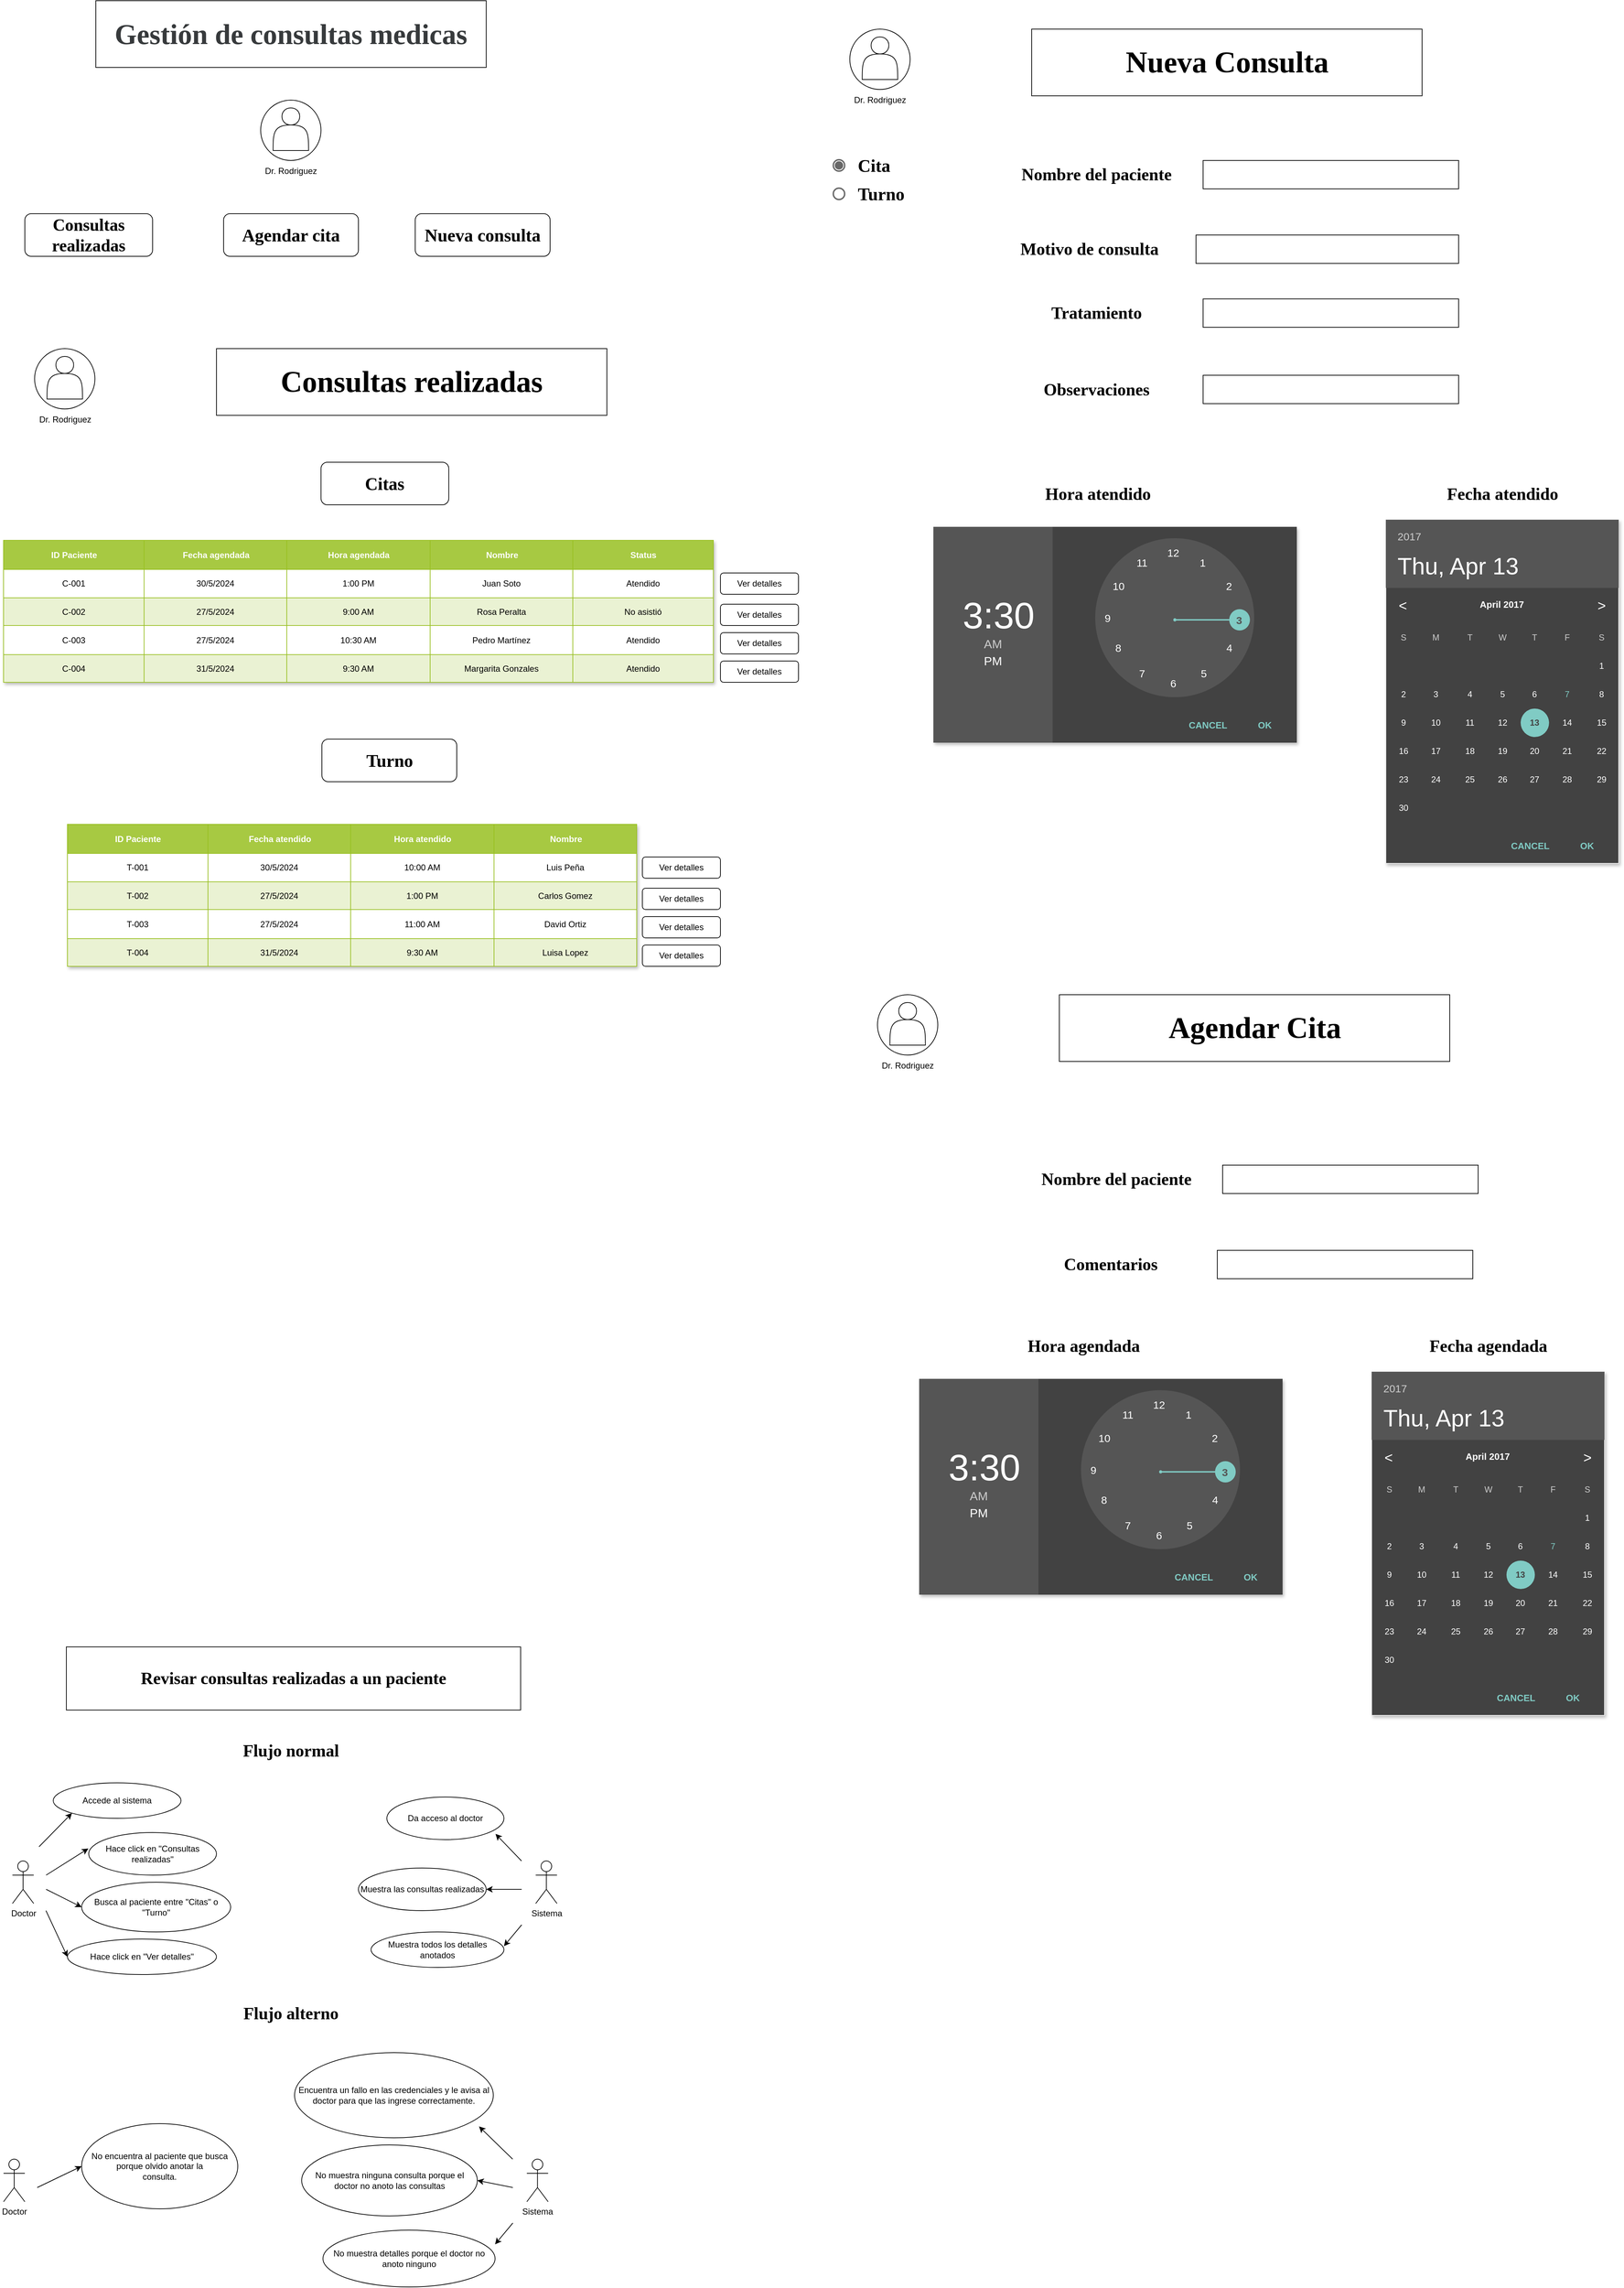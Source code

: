 <mxfile version="24.4.9" type="github">
  <diagram name="Page-1" id="xOd3cYooBrTCxfXfaoy3">
    <mxGraphModel dx="1411" dy="800" grid="1" gridSize="10" guides="1" tooltips="1" connect="1" arrows="1" fold="1" page="1" pageScale="1" pageWidth="850" pageHeight="1100" math="0" shadow="0">
      <root>
        <mxCell id="0" />
        <mxCell id="1" parent="0" />
        <mxCell id="qs-GRtZ3yT4NtCFrbVrK-2" value="" style="ellipse;whiteSpace=wrap;html=1;aspect=fixed;" vertex="1" parent="1">
          <mxGeometry x="382.25" y="170" width="85" height="85" as="geometry" />
        </mxCell>
        <mxCell id="qs-GRtZ3yT4NtCFrbVrK-1" value="" style="shape=actor;whiteSpace=wrap;html=1;" vertex="1" parent="1">
          <mxGeometry x="399.75" y="181" width="50" height="60" as="geometry" />
        </mxCell>
        <mxCell id="qs-GRtZ3yT4NtCFrbVrK-3" value="Dr. Rodriguez" style="text;html=1;align=center;verticalAlign=middle;whiteSpace=wrap;rounded=0;" vertex="1" parent="1">
          <mxGeometry x="381" y="255" width="87.5" height="30" as="geometry" />
        </mxCell>
        <mxCell id="qs-GRtZ3yT4NtCFrbVrK-4" value="" style="rounded=0;whiteSpace=wrap;html=1;" vertex="1" parent="1">
          <mxGeometry x="150" y="30" width="550" height="94" as="geometry" />
        </mxCell>
        <mxCell id="qs-GRtZ3yT4NtCFrbVrK-5" value="&lt;h1&gt;&lt;span style=&quot;color: rgb(55, 58, 60); text-align: left; background-color: rgb(255, 255, 255);&quot;&gt;&lt;b style=&quot;&quot;&gt;&lt;font style=&quot;font-size: 40px;&quot; face=&quot;Times New Roman&quot;&gt;Gestión de consultas medicas&lt;/font&gt;&lt;/b&gt;&lt;/span&gt;&lt;/h1&gt;" style="text;html=1;align=center;verticalAlign=middle;whiteSpace=wrap;rounded=0;" vertex="1" parent="1">
          <mxGeometry x="150" y="32" width="550" height="90" as="geometry" />
        </mxCell>
        <mxCell id="qs-GRtZ3yT4NtCFrbVrK-6" value="&lt;h1&gt;&lt;font face=&quot;Times New Roman&quot;&gt;Consultas realizadas&lt;/font&gt;&lt;/h1&gt;" style="rounded=1;whiteSpace=wrap;html=1;" vertex="1" parent="1">
          <mxGeometry x="50" y="330" width="180" height="60" as="geometry" />
        </mxCell>
        <mxCell id="qs-GRtZ3yT4NtCFrbVrK-7" value="&lt;h1&gt;&lt;font style=&quot;font-size: 25px;&quot; face=&quot;Times New Roman&quot;&gt;Nueva consulta&lt;/font&gt;&lt;/h1&gt;" style="rounded=1;whiteSpace=wrap;html=1;" vertex="1" parent="1">
          <mxGeometry x="600" y="330" width="190" height="60" as="geometry" />
        </mxCell>
        <mxCell id="qs-GRtZ3yT4NtCFrbVrK-13" value="&lt;h1&gt;&lt;font style=&quot;font-size: 25px;&quot; face=&quot;Times New Roman&quot;&gt;Citas&lt;/font&gt;&lt;/h1&gt;" style="rounded=1;whiteSpace=wrap;html=1;" vertex="1" parent="1">
          <mxGeometry x="467.25" y="680" width="180" height="60" as="geometry" />
        </mxCell>
        <mxCell id="qs-GRtZ3yT4NtCFrbVrK-14" value="&lt;h1&gt;&lt;font face=&quot;Times New Roman&quot;&gt;&lt;span style=&quot;font-size: 25px;&quot;&gt;Turno&lt;/span&gt;&lt;/font&gt;&lt;/h1&gt;" style="rounded=1;whiteSpace=wrap;html=1;" vertex="1" parent="1">
          <mxGeometry x="468.5" y="1070" width="190" height="60" as="geometry" />
        </mxCell>
        <mxCell id="qs-GRtZ3yT4NtCFrbVrK-15" value="" style="group" vertex="1" connectable="0" parent="1">
          <mxGeometry x="320" y="520" width="550" height="94" as="geometry" />
        </mxCell>
        <mxCell id="qs-GRtZ3yT4NtCFrbVrK-11" value="" style="rounded=0;whiteSpace=wrap;html=1;" vertex="1" parent="qs-GRtZ3yT4NtCFrbVrK-15">
          <mxGeometry width="550" height="94" as="geometry" />
        </mxCell>
        <mxCell id="qs-GRtZ3yT4NtCFrbVrK-12" value="&lt;h1&gt;&lt;font style=&quot;font-size: 42px;&quot; face=&quot;Times New Roman&quot;&gt;Consultas realizadas&lt;/font&gt;&lt;/h1&gt;" style="text;html=1;align=center;verticalAlign=middle;whiteSpace=wrap;rounded=0;" vertex="1" parent="qs-GRtZ3yT4NtCFrbVrK-15">
          <mxGeometry y="2" width="550" height="90" as="geometry" />
        </mxCell>
        <mxCell id="qs-GRtZ3yT4NtCFrbVrK-16" value="" style="group" vertex="1" connectable="0" parent="1">
          <mxGeometry x="62.5" y="520" width="87.5" height="115" as="geometry" />
        </mxCell>
        <mxCell id="qs-GRtZ3yT4NtCFrbVrK-8" value="" style="ellipse;whiteSpace=wrap;html=1;aspect=fixed;" vertex="1" parent="qs-GRtZ3yT4NtCFrbVrK-16">
          <mxGeometry x="1.25" width="85" height="85" as="geometry" />
        </mxCell>
        <mxCell id="qs-GRtZ3yT4NtCFrbVrK-9" value="" style="shape=actor;whiteSpace=wrap;html=1;" vertex="1" parent="qs-GRtZ3yT4NtCFrbVrK-16">
          <mxGeometry x="18.75" y="11" width="50" height="60" as="geometry" />
        </mxCell>
        <mxCell id="qs-GRtZ3yT4NtCFrbVrK-10" value="Dr. Rodriguez" style="text;html=1;align=center;verticalAlign=middle;whiteSpace=wrap;rounded=0;" vertex="1" parent="qs-GRtZ3yT4NtCFrbVrK-16">
          <mxGeometry y="85" width="87.5" height="30" as="geometry" />
        </mxCell>
        <mxCell id="qs-GRtZ3yT4NtCFrbVrK-17" value="Assets" style="childLayout=tableLayout;recursiveResize=0;strokeColor=#98bf21;fillColor=#A7C942;shadow=1;" vertex="1" parent="1">
          <mxGeometry x="20" y="790" width="1000" height="200" as="geometry" />
        </mxCell>
        <mxCell id="qs-GRtZ3yT4NtCFrbVrK-18" style="shape=tableRow;horizontal=0;startSize=0;swimlaneHead=0;swimlaneBody=0;top=0;left=0;bottom=0;right=0;dropTarget=0;collapsible=0;recursiveResize=0;expand=0;fontStyle=0;strokeColor=inherit;fillColor=#ffffff;" vertex="1" parent="qs-GRtZ3yT4NtCFrbVrK-17">
          <mxGeometry width="1000" height="41" as="geometry" />
        </mxCell>
        <mxCell id="qs-GRtZ3yT4NtCFrbVrK-19" value="ID Paciente" style="connectable=0;recursiveResize=0;strokeColor=inherit;fillColor=#A7C942;align=center;fontStyle=1;fontColor=#FFFFFF;html=1;" vertex="1" parent="qs-GRtZ3yT4NtCFrbVrK-18">
          <mxGeometry width="198" height="41" as="geometry">
            <mxRectangle width="198" height="41" as="alternateBounds" />
          </mxGeometry>
        </mxCell>
        <mxCell id="qs-GRtZ3yT4NtCFrbVrK-38" value="Fecha agendada" style="connectable=0;recursiveResize=0;strokeColor=inherit;fillColor=#A7C942;align=center;fontStyle=1;fontColor=#FFFFFF;html=1;" vertex="1" parent="qs-GRtZ3yT4NtCFrbVrK-18">
          <mxGeometry x="198" width="201" height="41" as="geometry">
            <mxRectangle width="201" height="41" as="alternateBounds" />
          </mxGeometry>
        </mxCell>
        <mxCell id="qs-GRtZ3yT4NtCFrbVrK-45" value="Hora agendada" style="connectable=0;recursiveResize=0;strokeColor=inherit;fillColor=#A7C942;align=center;fontStyle=1;fontColor=#FFFFFF;html=1;" vertex="1" parent="qs-GRtZ3yT4NtCFrbVrK-18">
          <mxGeometry x="399" width="202" height="41" as="geometry">
            <mxRectangle width="202" height="41" as="alternateBounds" />
          </mxGeometry>
        </mxCell>
        <mxCell id="qs-GRtZ3yT4NtCFrbVrK-20" value="Nombre" style="connectable=0;recursiveResize=0;strokeColor=inherit;fillColor=#A7C942;align=center;fontStyle=1;fontColor=#FFFFFF;html=1;" vertex="1" parent="qs-GRtZ3yT4NtCFrbVrK-18">
          <mxGeometry x="601" width="201" height="41" as="geometry">
            <mxRectangle width="201" height="41" as="alternateBounds" />
          </mxGeometry>
        </mxCell>
        <mxCell id="qs-GRtZ3yT4NtCFrbVrK-21" value="Status" style="connectable=0;recursiveResize=0;strokeColor=inherit;fillColor=#A7C942;align=center;fontStyle=1;fontColor=#FFFFFF;html=1;" vertex="1" parent="qs-GRtZ3yT4NtCFrbVrK-18">
          <mxGeometry x="802" width="198" height="41" as="geometry">
            <mxRectangle width="198" height="41" as="alternateBounds" />
          </mxGeometry>
        </mxCell>
        <mxCell id="qs-GRtZ3yT4NtCFrbVrK-22" value="" style="shape=tableRow;horizontal=0;startSize=0;swimlaneHead=0;swimlaneBody=0;top=0;left=0;bottom=0;right=0;dropTarget=0;collapsible=0;recursiveResize=0;expand=0;fontStyle=0;strokeColor=inherit;fillColor=#ffffff;" vertex="1" parent="qs-GRtZ3yT4NtCFrbVrK-17">
          <mxGeometry y="41" width="1000" height="40" as="geometry" />
        </mxCell>
        <mxCell id="qs-GRtZ3yT4NtCFrbVrK-23" value="C-001" style="connectable=0;recursiveResize=0;strokeColor=inherit;fillColor=inherit;align=center;whiteSpace=wrap;html=1;" vertex="1" parent="qs-GRtZ3yT4NtCFrbVrK-22">
          <mxGeometry width="198" height="40" as="geometry">
            <mxRectangle width="198" height="40" as="alternateBounds" />
          </mxGeometry>
        </mxCell>
        <mxCell id="qs-GRtZ3yT4NtCFrbVrK-39" value="30/5/2024" style="connectable=0;recursiveResize=0;strokeColor=inherit;fillColor=inherit;align=center;whiteSpace=wrap;html=1;" vertex="1" parent="qs-GRtZ3yT4NtCFrbVrK-22">
          <mxGeometry x="198" width="201" height="40" as="geometry">
            <mxRectangle width="201" height="40" as="alternateBounds" />
          </mxGeometry>
        </mxCell>
        <mxCell id="qs-GRtZ3yT4NtCFrbVrK-46" value="1:00 PM" style="connectable=0;recursiveResize=0;strokeColor=inherit;fillColor=inherit;align=center;whiteSpace=wrap;html=1;" vertex="1" parent="qs-GRtZ3yT4NtCFrbVrK-22">
          <mxGeometry x="399" width="202" height="40" as="geometry">
            <mxRectangle width="202" height="40" as="alternateBounds" />
          </mxGeometry>
        </mxCell>
        <mxCell id="qs-GRtZ3yT4NtCFrbVrK-24" value="Juan Soto" style="connectable=0;recursiveResize=0;strokeColor=inherit;fillColor=inherit;align=center;whiteSpace=wrap;html=1;" vertex="1" parent="qs-GRtZ3yT4NtCFrbVrK-22">
          <mxGeometry x="601" width="201" height="40" as="geometry">
            <mxRectangle width="201" height="40" as="alternateBounds" />
          </mxGeometry>
        </mxCell>
        <mxCell id="qs-GRtZ3yT4NtCFrbVrK-25" value="Atendido" style="connectable=0;recursiveResize=0;strokeColor=inherit;fillColor=inherit;align=center;whiteSpace=wrap;html=1;" vertex="1" parent="qs-GRtZ3yT4NtCFrbVrK-22">
          <mxGeometry x="802" width="198" height="40" as="geometry">
            <mxRectangle width="198" height="40" as="alternateBounds" />
          </mxGeometry>
        </mxCell>
        <mxCell id="qs-GRtZ3yT4NtCFrbVrK-26" value="" style="shape=tableRow;horizontal=0;startSize=0;swimlaneHead=0;swimlaneBody=0;top=0;left=0;bottom=0;right=0;dropTarget=0;collapsible=0;recursiveResize=0;expand=0;fontStyle=1;strokeColor=inherit;fillColor=#EAF2D3;" vertex="1" parent="qs-GRtZ3yT4NtCFrbVrK-17">
          <mxGeometry y="81" width="1000" height="39" as="geometry" />
        </mxCell>
        <mxCell id="qs-GRtZ3yT4NtCFrbVrK-27" value="C-002" style="connectable=0;recursiveResize=0;strokeColor=inherit;fillColor=inherit;whiteSpace=wrap;html=1;" vertex="1" parent="qs-GRtZ3yT4NtCFrbVrK-26">
          <mxGeometry width="198" height="39" as="geometry">
            <mxRectangle width="198" height="39" as="alternateBounds" />
          </mxGeometry>
        </mxCell>
        <mxCell id="qs-GRtZ3yT4NtCFrbVrK-40" value="27/5/2024" style="connectable=0;recursiveResize=0;strokeColor=inherit;fillColor=inherit;whiteSpace=wrap;html=1;" vertex="1" parent="qs-GRtZ3yT4NtCFrbVrK-26">
          <mxGeometry x="198" width="201" height="39" as="geometry">
            <mxRectangle width="201" height="39" as="alternateBounds" />
          </mxGeometry>
        </mxCell>
        <mxCell id="qs-GRtZ3yT4NtCFrbVrK-47" value="9:00 AM" style="connectable=0;recursiveResize=0;strokeColor=inherit;fillColor=inherit;whiteSpace=wrap;html=1;" vertex="1" parent="qs-GRtZ3yT4NtCFrbVrK-26">
          <mxGeometry x="399" width="202" height="39" as="geometry">
            <mxRectangle width="202" height="39" as="alternateBounds" />
          </mxGeometry>
        </mxCell>
        <mxCell id="qs-GRtZ3yT4NtCFrbVrK-28" value="Rosa Peralta" style="connectable=0;recursiveResize=0;strokeColor=inherit;fillColor=inherit;whiteSpace=wrap;html=1;" vertex="1" parent="qs-GRtZ3yT4NtCFrbVrK-26">
          <mxGeometry x="601" width="201" height="39" as="geometry">
            <mxRectangle width="201" height="39" as="alternateBounds" />
          </mxGeometry>
        </mxCell>
        <mxCell id="qs-GRtZ3yT4NtCFrbVrK-29" value="No asistió" style="connectable=0;recursiveResize=0;strokeColor=inherit;fillColor=inherit;whiteSpace=wrap;html=1;" vertex="1" parent="qs-GRtZ3yT4NtCFrbVrK-26">
          <mxGeometry x="802" width="198" height="39" as="geometry">
            <mxRectangle width="198" height="39" as="alternateBounds" />
          </mxGeometry>
        </mxCell>
        <mxCell id="qs-GRtZ3yT4NtCFrbVrK-30" value="" style="shape=tableRow;horizontal=0;startSize=0;swimlaneHead=0;swimlaneBody=0;top=0;left=0;bottom=0;right=0;dropTarget=0;collapsible=0;recursiveResize=0;expand=0;fontStyle=0;strokeColor=inherit;fillColor=#ffffff;" vertex="1" parent="qs-GRtZ3yT4NtCFrbVrK-17">
          <mxGeometry y="120" width="1000" height="41" as="geometry" />
        </mxCell>
        <mxCell id="qs-GRtZ3yT4NtCFrbVrK-31" value="C-003" style="connectable=0;recursiveResize=0;strokeColor=inherit;fillColor=inherit;fontStyle=0;align=center;whiteSpace=wrap;html=1;" vertex="1" parent="qs-GRtZ3yT4NtCFrbVrK-30">
          <mxGeometry width="198" height="41" as="geometry">
            <mxRectangle width="198" height="41" as="alternateBounds" />
          </mxGeometry>
        </mxCell>
        <mxCell id="qs-GRtZ3yT4NtCFrbVrK-41" value="27/5/2024" style="connectable=0;recursiveResize=0;strokeColor=inherit;fillColor=inherit;fontStyle=0;align=center;whiteSpace=wrap;html=1;" vertex="1" parent="qs-GRtZ3yT4NtCFrbVrK-30">
          <mxGeometry x="198" width="201" height="41" as="geometry">
            <mxRectangle width="201" height="41" as="alternateBounds" />
          </mxGeometry>
        </mxCell>
        <mxCell id="qs-GRtZ3yT4NtCFrbVrK-48" value="10:30 AM" style="connectable=0;recursiveResize=0;strokeColor=inherit;fillColor=inherit;fontStyle=0;align=center;whiteSpace=wrap;html=1;" vertex="1" parent="qs-GRtZ3yT4NtCFrbVrK-30">
          <mxGeometry x="399" width="202" height="41" as="geometry">
            <mxRectangle width="202" height="41" as="alternateBounds" />
          </mxGeometry>
        </mxCell>
        <mxCell id="qs-GRtZ3yT4NtCFrbVrK-32" value="Pedro Martínez" style="connectable=0;recursiveResize=0;strokeColor=inherit;fillColor=inherit;fontStyle=0;align=center;whiteSpace=wrap;html=1;" vertex="1" parent="qs-GRtZ3yT4NtCFrbVrK-30">
          <mxGeometry x="601" width="201" height="41" as="geometry">
            <mxRectangle width="201" height="41" as="alternateBounds" />
          </mxGeometry>
        </mxCell>
        <mxCell id="qs-GRtZ3yT4NtCFrbVrK-33" value="Atendido" style="connectable=0;recursiveResize=0;strokeColor=inherit;fillColor=inherit;fontStyle=0;align=center;whiteSpace=wrap;html=1;" vertex="1" parent="qs-GRtZ3yT4NtCFrbVrK-30">
          <mxGeometry x="802" width="198" height="41" as="geometry">
            <mxRectangle width="198" height="41" as="alternateBounds" />
          </mxGeometry>
        </mxCell>
        <mxCell id="qs-GRtZ3yT4NtCFrbVrK-34" value="" style="shape=tableRow;horizontal=0;startSize=0;swimlaneHead=0;swimlaneBody=0;top=0;left=0;bottom=0;right=0;dropTarget=0;collapsible=0;recursiveResize=0;expand=0;fontStyle=1;strokeColor=inherit;fillColor=#EAF2D3;" vertex="1" parent="qs-GRtZ3yT4NtCFrbVrK-17">
          <mxGeometry y="161" width="1000" height="39" as="geometry" />
        </mxCell>
        <mxCell id="qs-GRtZ3yT4NtCFrbVrK-35" value="C-004" style="connectable=0;recursiveResize=0;strokeColor=inherit;fillColor=inherit;whiteSpace=wrap;html=1;" vertex="1" parent="qs-GRtZ3yT4NtCFrbVrK-34">
          <mxGeometry width="198" height="39" as="geometry">
            <mxRectangle width="198" height="39" as="alternateBounds" />
          </mxGeometry>
        </mxCell>
        <mxCell id="qs-GRtZ3yT4NtCFrbVrK-42" value="31/5/2024" style="connectable=0;recursiveResize=0;strokeColor=inherit;fillColor=inherit;whiteSpace=wrap;html=1;" vertex="1" parent="qs-GRtZ3yT4NtCFrbVrK-34">
          <mxGeometry x="198" width="201" height="39" as="geometry">
            <mxRectangle width="201" height="39" as="alternateBounds" />
          </mxGeometry>
        </mxCell>
        <mxCell id="qs-GRtZ3yT4NtCFrbVrK-49" value="9:30 AM" style="connectable=0;recursiveResize=0;strokeColor=inherit;fillColor=inherit;whiteSpace=wrap;html=1;" vertex="1" parent="qs-GRtZ3yT4NtCFrbVrK-34">
          <mxGeometry x="399" width="202" height="39" as="geometry">
            <mxRectangle width="202" height="39" as="alternateBounds" />
          </mxGeometry>
        </mxCell>
        <mxCell id="qs-GRtZ3yT4NtCFrbVrK-36" value="Margarita Gonzales" style="connectable=0;recursiveResize=0;strokeColor=inherit;fillColor=inherit;whiteSpace=wrap;html=1;" vertex="1" parent="qs-GRtZ3yT4NtCFrbVrK-34">
          <mxGeometry x="601" width="201" height="39" as="geometry">
            <mxRectangle width="201" height="39" as="alternateBounds" />
          </mxGeometry>
        </mxCell>
        <mxCell id="qs-GRtZ3yT4NtCFrbVrK-37" value="Atendido" style="connectable=0;recursiveResize=0;strokeColor=inherit;fillColor=inherit;whiteSpace=wrap;html=1;" vertex="1" parent="qs-GRtZ3yT4NtCFrbVrK-34">
          <mxGeometry x="802" width="198" height="39" as="geometry">
            <mxRectangle width="198" height="39" as="alternateBounds" />
          </mxGeometry>
        </mxCell>
        <mxCell id="qs-GRtZ3yT4NtCFrbVrK-43" value="Ver detalles" style="rounded=1;whiteSpace=wrap;html=1;" vertex="1" parent="1">
          <mxGeometry x="1030" y="836" width="110" height="30" as="geometry" />
        </mxCell>
        <mxCell id="qs-GRtZ3yT4NtCFrbVrK-50" value="Ver detalles" style="rounded=1;whiteSpace=wrap;html=1;" vertex="1" parent="1">
          <mxGeometry x="1030" y="880" width="110" height="30" as="geometry" />
        </mxCell>
        <mxCell id="qs-GRtZ3yT4NtCFrbVrK-51" value="Ver detalles" style="rounded=1;whiteSpace=wrap;html=1;" vertex="1" parent="1">
          <mxGeometry x="1030" y="920" width="110" height="30" as="geometry" />
        </mxCell>
        <mxCell id="qs-GRtZ3yT4NtCFrbVrK-52" value="Ver detalles" style="rounded=1;whiteSpace=wrap;html=1;" vertex="1" parent="1">
          <mxGeometry x="1030" y="960" width="110" height="30" as="geometry" />
        </mxCell>
        <mxCell id="qs-GRtZ3yT4NtCFrbVrK-53" value="Assets" style="childLayout=tableLayout;recursiveResize=0;strokeColor=#98bf21;fillColor=#A7C942;shadow=1;" vertex="1" parent="1">
          <mxGeometry x="110" y="1190" width="802" height="200" as="geometry" />
        </mxCell>
        <mxCell id="qs-GRtZ3yT4NtCFrbVrK-54" style="shape=tableRow;horizontal=0;startSize=0;swimlaneHead=0;swimlaneBody=0;top=0;left=0;bottom=0;right=0;dropTarget=0;collapsible=0;recursiveResize=0;expand=0;fontStyle=0;strokeColor=inherit;fillColor=#ffffff;" vertex="1" parent="qs-GRtZ3yT4NtCFrbVrK-53">
          <mxGeometry width="802" height="41" as="geometry" />
        </mxCell>
        <mxCell id="qs-GRtZ3yT4NtCFrbVrK-55" value="ID Paciente" style="connectable=0;recursiveResize=0;strokeColor=inherit;fillColor=#A7C942;align=center;fontStyle=1;fontColor=#FFFFFF;html=1;" vertex="1" parent="qs-GRtZ3yT4NtCFrbVrK-54">
          <mxGeometry width="198" height="41" as="geometry">
            <mxRectangle width="198" height="41" as="alternateBounds" />
          </mxGeometry>
        </mxCell>
        <mxCell id="qs-GRtZ3yT4NtCFrbVrK-56" value="Fecha atendido" style="connectable=0;recursiveResize=0;strokeColor=inherit;fillColor=#A7C942;align=center;fontStyle=1;fontColor=#FFFFFF;html=1;" vertex="1" parent="qs-GRtZ3yT4NtCFrbVrK-54">
          <mxGeometry x="198" width="201" height="41" as="geometry">
            <mxRectangle width="201" height="41" as="alternateBounds" />
          </mxGeometry>
        </mxCell>
        <mxCell id="qs-GRtZ3yT4NtCFrbVrK-57" value="Hora atendido" style="connectable=0;recursiveResize=0;strokeColor=inherit;fillColor=#A7C942;align=center;fontStyle=1;fontColor=#FFFFFF;html=1;" vertex="1" parent="qs-GRtZ3yT4NtCFrbVrK-54">
          <mxGeometry x="399" width="202" height="41" as="geometry">
            <mxRectangle width="202" height="41" as="alternateBounds" />
          </mxGeometry>
        </mxCell>
        <mxCell id="qs-GRtZ3yT4NtCFrbVrK-58" value="Nombre" style="connectable=0;recursiveResize=0;strokeColor=inherit;fillColor=#A7C942;align=center;fontStyle=1;fontColor=#FFFFFF;html=1;" vertex="1" parent="qs-GRtZ3yT4NtCFrbVrK-54">
          <mxGeometry x="601" width="201" height="41" as="geometry">
            <mxRectangle width="201" height="41" as="alternateBounds" />
          </mxGeometry>
        </mxCell>
        <mxCell id="qs-GRtZ3yT4NtCFrbVrK-60" value="" style="shape=tableRow;horizontal=0;startSize=0;swimlaneHead=0;swimlaneBody=0;top=0;left=0;bottom=0;right=0;dropTarget=0;collapsible=0;recursiveResize=0;expand=0;fontStyle=0;strokeColor=inherit;fillColor=#ffffff;" vertex="1" parent="qs-GRtZ3yT4NtCFrbVrK-53">
          <mxGeometry y="41" width="802" height="40" as="geometry" />
        </mxCell>
        <mxCell id="qs-GRtZ3yT4NtCFrbVrK-61" value="T-001" style="connectable=0;recursiveResize=0;strokeColor=inherit;fillColor=inherit;align=center;whiteSpace=wrap;html=1;" vertex="1" parent="qs-GRtZ3yT4NtCFrbVrK-60">
          <mxGeometry width="198" height="40" as="geometry">
            <mxRectangle width="198" height="40" as="alternateBounds" />
          </mxGeometry>
        </mxCell>
        <mxCell id="qs-GRtZ3yT4NtCFrbVrK-62" value="30/5/2024" style="connectable=0;recursiveResize=0;strokeColor=inherit;fillColor=inherit;align=center;whiteSpace=wrap;html=1;" vertex="1" parent="qs-GRtZ3yT4NtCFrbVrK-60">
          <mxGeometry x="198" width="201" height="40" as="geometry">
            <mxRectangle width="201" height="40" as="alternateBounds" />
          </mxGeometry>
        </mxCell>
        <mxCell id="qs-GRtZ3yT4NtCFrbVrK-63" value="10:00 AM" style="connectable=0;recursiveResize=0;strokeColor=inherit;fillColor=inherit;align=center;whiteSpace=wrap;html=1;" vertex="1" parent="qs-GRtZ3yT4NtCFrbVrK-60">
          <mxGeometry x="399" width="202" height="40" as="geometry">
            <mxRectangle width="202" height="40" as="alternateBounds" />
          </mxGeometry>
        </mxCell>
        <mxCell id="qs-GRtZ3yT4NtCFrbVrK-64" value="Luis Peña" style="connectable=0;recursiveResize=0;strokeColor=inherit;fillColor=inherit;align=center;whiteSpace=wrap;html=1;" vertex="1" parent="qs-GRtZ3yT4NtCFrbVrK-60">
          <mxGeometry x="601" width="201" height="40" as="geometry">
            <mxRectangle width="201" height="40" as="alternateBounds" />
          </mxGeometry>
        </mxCell>
        <mxCell id="qs-GRtZ3yT4NtCFrbVrK-66" value="" style="shape=tableRow;horizontal=0;startSize=0;swimlaneHead=0;swimlaneBody=0;top=0;left=0;bottom=0;right=0;dropTarget=0;collapsible=0;recursiveResize=0;expand=0;fontStyle=1;strokeColor=inherit;fillColor=#EAF2D3;" vertex="1" parent="qs-GRtZ3yT4NtCFrbVrK-53">
          <mxGeometry y="81" width="802" height="39" as="geometry" />
        </mxCell>
        <mxCell id="qs-GRtZ3yT4NtCFrbVrK-67" value="T-002" style="connectable=0;recursiveResize=0;strokeColor=inherit;fillColor=inherit;whiteSpace=wrap;html=1;" vertex="1" parent="qs-GRtZ3yT4NtCFrbVrK-66">
          <mxGeometry width="198" height="39" as="geometry">
            <mxRectangle width="198" height="39" as="alternateBounds" />
          </mxGeometry>
        </mxCell>
        <mxCell id="qs-GRtZ3yT4NtCFrbVrK-68" value="27/5/2024" style="connectable=0;recursiveResize=0;strokeColor=inherit;fillColor=inherit;whiteSpace=wrap;html=1;" vertex="1" parent="qs-GRtZ3yT4NtCFrbVrK-66">
          <mxGeometry x="198" width="201" height="39" as="geometry">
            <mxRectangle width="201" height="39" as="alternateBounds" />
          </mxGeometry>
        </mxCell>
        <mxCell id="qs-GRtZ3yT4NtCFrbVrK-69" value="1:00 PM" style="connectable=0;recursiveResize=0;strokeColor=inherit;fillColor=inherit;whiteSpace=wrap;html=1;" vertex="1" parent="qs-GRtZ3yT4NtCFrbVrK-66">
          <mxGeometry x="399" width="202" height="39" as="geometry">
            <mxRectangle width="202" height="39" as="alternateBounds" />
          </mxGeometry>
        </mxCell>
        <mxCell id="qs-GRtZ3yT4NtCFrbVrK-70" value="Carlos Gomez" style="connectable=0;recursiveResize=0;strokeColor=inherit;fillColor=inherit;whiteSpace=wrap;html=1;" vertex="1" parent="qs-GRtZ3yT4NtCFrbVrK-66">
          <mxGeometry x="601" width="201" height="39" as="geometry">
            <mxRectangle width="201" height="39" as="alternateBounds" />
          </mxGeometry>
        </mxCell>
        <mxCell id="qs-GRtZ3yT4NtCFrbVrK-72" value="" style="shape=tableRow;horizontal=0;startSize=0;swimlaneHead=0;swimlaneBody=0;top=0;left=0;bottom=0;right=0;dropTarget=0;collapsible=0;recursiveResize=0;expand=0;fontStyle=0;strokeColor=inherit;fillColor=#ffffff;" vertex="1" parent="qs-GRtZ3yT4NtCFrbVrK-53">
          <mxGeometry y="120" width="802" height="41" as="geometry" />
        </mxCell>
        <mxCell id="qs-GRtZ3yT4NtCFrbVrK-73" value="T-003" style="connectable=0;recursiveResize=0;strokeColor=inherit;fillColor=inherit;fontStyle=0;align=center;whiteSpace=wrap;html=1;" vertex="1" parent="qs-GRtZ3yT4NtCFrbVrK-72">
          <mxGeometry width="198" height="41" as="geometry">
            <mxRectangle width="198" height="41" as="alternateBounds" />
          </mxGeometry>
        </mxCell>
        <mxCell id="qs-GRtZ3yT4NtCFrbVrK-74" value="27/5/2024" style="connectable=0;recursiveResize=0;strokeColor=inherit;fillColor=inherit;fontStyle=0;align=center;whiteSpace=wrap;html=1;" vertex="1" parent="qs-GRtZ3yT4NtCFrbVrK-72">
          <mxGeometry x="198" width="201" height="41" as="geometry">
            <mxRectangle width="201" height="41" as="alternateBounds" />
          </mxGeometry>
        </mxCell>
        <mxCell id="qs-GRtZ3yT4NtCFrbVrK-75" value="11:00 AM" style="connectable=0;recursiveResize=0;strokeColor=inherit;fillColor=inherit;fontStyle=0;align=center;whiteSpace=wrap;html=1;" vertex="1" parent="qs-GRtZ3yT4NtCFrbVrK-72">
          <mxGeometry x="399" width="202" height="41" as="geometry">
            <mxRectangle width="202" height="41" as="alternateBounds" />
          </mxGeometry>
        </mxCell>
        <mxCell id="qs-GRtZ3yT4NtCFrbVrK-76" value="David Ortiz" style="connectable=0;recursiveResize=0;strokeColor=inherit;fillColor=inherit;fontStyle=0;align=center;whiteSpace=wrap;html=1;" vertex="1" parent="qs-GRtZ3yT4NtCFrbVrK-72">
          <mxGeometry x="601" width="201" height="41" as="geometry">
            <mxRectangle width="201" height="41" as="alternateBounds" />
          </mxGeometry>
        </mxCell>
        <mxCell id="qs-GRtZ3yT4NtCFrbVrK-78" value="" style="shape=tableRow;horizontal=0;startSize=0;swimlaneHead=0;swimlaneBody=0;top=0;left=0;bottom=0;right=0;dropTarget=0;collapsible=0;recursiveResize=0;expand=0;fontStyle=1;strokeColor=inherit;fillColor=#EAF2D3;" vertex="1" parent="qs-GRtZ3yT4NtCFrbVrK-53">
          <mxGeometry y="161" width="802" height="39" as="geometry" />
        </mxCell>
        <mxCell id="qs-GRtZ3yT4NtCFrbVrK-79" value="T-004" style="connectable=0;recursiveResize=0;strokeColor=inherit;fillColor=inherit;whiteSpace=wrap;html=1;" vertex="1" parent="qs-GRtZ3yT4NtCFrbVrK-78">
          <mxGeometry width="198" height="39" as="geometry">
            <mxRectangle width="198" height="39" as="alternateBounds" />
          </mxGeometry>
        </mxCell>
        <mxCell id="qs-GRtZ3yT4NtCFrbVrK-80" value="31/5/2024" style="connectable=0;recursiveResize=0;strokeColor=inherit;fillColor=inherit;whiteSpace=wrap;html=1;" vertex="1" parent="qs-GRtZ3yT4NtCFrbVrK-78">
          <mxGeometry x="198" width="201" height="39" as="geometry">
            <mxRectangle width="201" height="39" as="alternateBounds" />
          </mxGeometry>
        </mxCell>
        <mxCell id="qs-GRtZ3yT4NtCFrbVrK-81" value="9:30 AM" style="connectable=0;recursiveResize=0;strokeColor=inherit;fillColor=inherit;whiteSpace=wrap;html=1;" vertex="1" parent="qs-GRtZ3yT4NtCFrbVrK-78">
          <mxGeometry x="399" width="202" height="39" as="geometry">
            <mxRectangle width="202" height="39" as="alternateBounds" />
          </mxGeometry>
        </mxCell>
        <mxCell id="qs-GRtZ3yT4NtCFrbVrK-82" value="Luisa Lopez" style="connectable=0;recursiveResize=0;strokeColor=inherit;fillColor=inherit;whiteSpace=wrap;html=1;" vertex="1" parent="qs-GRtZ3yT4NtCFrbVrK-78">
          <mxGeometry x="601" width="201" height="39" as="geometry">
            <mxRectangle width="201" height="39" as="alternateBounds" />
          </mxGeometry>
        </mxCell>
        <mxCell id="qs-GRtZ3yT4NtCFrbVrK-84" value="Ver detalles" style="rounded=1;whiteSpace=wrap;html=1;" vertex="1" parent="1">
          <mxGeometry x="920" y="1236" width="110" height="30" as="geometry" />
        </mxCell>
        <mxCell id="qs-GRtZ3yT4NtCFrbVrK-85" value="Ver detalles" style="rounded=1;whiteSpace=wrap;html=1;" vertex="1" parent="1">
          <mxGeometry x="920" y="1280" width="110" height="30" as="geometry" />
        </mxCell>
        <mxCell id="qs-GRtZ3yT4NtCFrbVrK-86" value="Ver detalles" style="rounded=1;whiteSpace=wrap;html=1;" vertex="1" parent="1">
          <mxGeometry x="920" y="1320" width="110" height="30" as="geometry" />
        </mxCell>
        <mxCell id="qs-GRtZ3yT4NtCFrbVrK-87" value="Ver detalles" style="rounded=1;whiteSpace=wrap;html=1;" vertex="1" parent="1">
          <mxGeometry x="920" y="1360" width="110" height="30" as="geometry" />
        </mxCell>
        <mxCell id="qs-GRtZ3yT4NtCFrbVrK-88" value="" style="group" vertex="1" connectable="0" parent="1">
          <mxGeometry x="1468.5" y="70" width="550" height="94" as="geometry" />
        </mxCell>
        <mxCell id="qs-GRtZ3yT4NtCFrbVrK-89" value="" style="rounded=0;whiteSpace=wrap;html=1;" vertex="1" parent="qs-GRtZ3yT4NtCFrbVrK-88">
          <mxGeometry width="550" height="94" as="geometry" />
        </mxCell>
        <mxCell id="qs-GRtZ3yT4NtCFrbVrK-90" value="&lt;h1&gt;&lt;font style=&quot;font-size: 42px;&quot; face=&quot;Times New Roman&quot;&gt;Nueva Consulta&lt;/font&gt;&lt;/h1&gt;" style="text;html=1;align=center;verticalAlign=middle;whiteSpace=wrap;rounded=0;" vertex="1" parent="qs-GRtZ3yT4NtCFrbVrK-88">
          <mxGeometry y="2" width="550" height="90" as="geometry" />
        </mxCell>
        <mxCell id="qs-GRtZ3yT4NtCFrbVrK-91" value="" style="group" vertex="1" connectable="0" parent="1">
          <mxGeometry x="1211" y="70" width="87.5" height="115" as="geometry" />
        </mxCell>
        <mxCell id="qs-GRtZ3yT4NtCFrbVrK-92" value="" style="ellipse;whiteSpace=wrap;html=1;aspect=fixed;" vertex="1" parent="qs-GRtZ3yT4NtCFrbVrK-91">
          <mxGeometry x="1.25" width="85" height="85" as="geometry" />
        </mxCell>
        <mxCell id="qs-GRtZ3yT4NtCFrbVrK-93" value="" style="shape=actor;whiteSpace=wrap;html=1;" vertex="1" parent="qs-GRtZ3yT4NtCFrbVrK-91">
          <mxGeometry x="18.75" y="11" width="50" height="60" as="geometry" />
        </mxCell>
        <mxCell id="qs-GRtZ3yT4NtCFrbVrK-94" value="Dr. Rodriguez" style="text;html=1;align=center;verticalAlign=middle;whiteSpace=wrap;rounded=0;" vertex="1" parent="qs-GRtZ3yT4NtCFrbVrK-91">
          <mxGeometry y="85" width="87.5" height="30" as="geometry" />
        </mxCell>
        <mxCell id="qs-GRtZ3yT4NtCFrbVrK-95" value="" style="rounded=0;whiteSpace=wrap;html=1;" vertex="1" parent="1">
          <mxGeometry x="1710" y="255" width="360" height="40" as="geometry" />
        </mxCell>
        <mxCell id="qs-GRtZ3yT4NtCFrbVrK-96" value="&lt;h1&gt;&lt;font face=&quot;Times New Roman&quot;&gt;Nombre del paciente&lt;/font&gt;&lt;/h1&gt;" style="text;html=1;align=center;verticalAlign=middle;whiteSpace=wrap;rounded=0;" vertex="1" parent="1">
          <mxGeometry x="1440" y="260" width="240" height="30" as="geometry" />
        </mxCell>
        <mxCell id="qs-GRtZ3yT4NtCFrbVrK-97" value="&lt;h1&gt;&lt;font face=&quot;Times New Roman&quot;&gt;&lt;span style=&quot;font-size: 25px;&quot;&gt;Agendar cita&lt;/span&gt;&lt;/font&gt;&lt;/h1&gt;" style="rounded=1;whiteSpace=wrap;html=1;" vertex="1" parent="1">
          <mxGeometry x="330" y="330" width="190" height="60" as="geometry" />
        </mxCell>
        <mxCell id="qs-GRtZ3yT4NtCFrbVrK-155" value="" style="dashed=0;labelPosition=right;align=left;shape=mxgraph.gmdl.radiobutton;strokeColor=#676767;fillColor=#676767;strokeWidth=2;aspect=fixed;sketch=0;html=1;" vertex="1" parent="1">
          <mxGeometry x="1189" y="254" width="16" height="16" as="geometry" />
        </mxCell>
        <mxCell id="qs-GRtZ3yT4NtCFrbVrK-156" value="" style="dashed=0;labelPosition=right;align=left;shape=mxgraph.gmdl.radiobutton;strokeColor=#666666;fillColor=none;strokeWidth=2;aspect=fixed;sketch=0;html=1;" vertex="1" parent="1">
          <mxGeometry x="1189" y="294" width="16" height="16" as="geometry" />
        </mxCell>
        <mxCell id="qs-GRtZ3yT4NtCFrbVrK-157" value="&lt;h1&gt;&lt;font style=&quot;font-size: 25px;&quot; face=&quot;Times New Roman&quot;&gt;Cita&lt;/font&gt;&lt;/h1&gt;" style="text;html=1;align=center;verticalAlign=middle;resizable=0;points=[];autosize=1;strokeColor=none;fillColor=none;" vertex="1" parent="1">
          <mxGeometry x="1211" y="222" width="70" height="80" as="geometry" />
        </mxCell>
        <mxCell id="qs-GRtZ3yT4NtCFrbVrK-159" value="&lt;h1&gt;&lt;font face=&quot;Times New Roman&quot;&gt;&lt;span style=&quot;font-size: 25px;&quot;&gt;Turno&lt;/span&gt;&lt;/font&gt;&lt;/h1&gt;" style="text;html=1;align=center;verticalAlign=middle;resizable=0;points=[];autosize=1;strokeColor=none;fillColor=none;" vertex="1" parent="1">
          <mxGeometry x="1211" y="262" width="90" height="80" as="geometry" />
        </mxCell>
        <mxCell id="qs-GRtZ3yT4NtCFrbVrK-161" value="&lt;h1&gt;&lt;font face=&quot;Times New Roman&quot;&gt;Hora atendido&lt;/font&gt;&lt;/h1&gt;" style="text;html=1;align=center;verticalAlign=middle;whiteSpace=wrap;rounded=0;" vertex="1" parent="1">
          <mxGeometry x="1441.5" y="710" width="240" height="30" as="geometry" />
        </mxCell>
        <mxCell id="qs-GRtZ3yT4NtCFrbVrK-163" value="&lt;h1&gt;&lt;font face=&quot;Times New Roman&quot;&gt;Fecha atendido&lt;/font&gt;&lt;/h1&gt;" style="text;html=1;align=center;verticalAlign=middle;whiteSpace=wrap;rounded=0;" vertex="1" parent="1">
          <mxGeometry x="2011.5" y="710" width="240" height="30" as="geometry" />
        </mxCell>
        <mxCell id="qs-GRtZ3yT4NtCFrbVrK-164" value="" style="shape=rect;fillColor=#424242;strokeColor=none;shadow=1;aspect=fixed;" vertex="1" parent="1">
          <mxGeometry x="1330" y="771" width="512" height="304" as="geometry" />
        </mxCell>
        <mxCell id="qs-GRtZ3yT4NtCFrbVrK-165" value="3:30" style="shape=rect;fillColor=#555555;fontColor=#ffffff;strokeColor=none;align=center;spacing=0;fontSize=52;verticalAlign=middle;spacingBottom=54;spacingLeft=16;whiteSpace=wrap;html=1;" vertex="1" parent="qs-GRtZ3yT4NtCFrbVrK-164">
          <mxGeometry width="168" height="304" as="geometry" />
        </mxCell>
        <mxCell id="qs-GRtZ3yT4NtCFrbVrK-166" value="AM" style="text;verticalAlign=middle;align=center;fontColor=#ffffff;fontSize=17;fontStyle=0;textOpacity=70;html=1;whiteSpace=wrap;" vertex="1" parent="qs-GRtZ3yT4NtCFrbVrK-165">
          <mxGeometry y="146" width="168" height="40" as="geometry" />
        </mxCell>
        <mxCell id="qs-GRtZ3yT4NtCFrbVrK-167" value="PM" style="text;verticalAlign=middle;align=center;fontColor=#ffffff;fontSize=17;html=1;whiteSpace=wrap;" vertex="1" parent="qs-GRtZ3yT4NtCFrbVrK-165">
          <mxGeometry y="170" width="168" height="40" as="geometry" />
        </mxCell>
        <mxCell id="qs-GRtZ3yT4NtCFrbVrK-168" value="" style="shape=ellipse;fillColor=#555555;strokeColor=none;whiteSpace=wrap;html=1;" vertex="1" parent="qs-GRtZ3yT4NtCFrbVrK-164">
          <mxGeometry x="228" y="16" width="224" height="224" as="geometry" />
        </mxCell>
        <mxCell id="qs-GRtZ3yT4NtCFrbVrK-169" value="3" style="dashed=0;shape=mxgraph.gmdl.time_picker;fillColor=#80CBC4;strokeColor=#80CBC4;verticalAlign=middle;align=right;fontColor=#555555;strokeWidth=2;spacingRight=9;fontSize=15;fontStyle=1;whiteSpace=wrap;html=1;" vertex="1" parent="qs-GRtZ3yT4NtCFrbVrK-168">
          <mxGeometry x="110" y="100" width="108" height="30" as="geometry" />
        </mxCell>
        <mxCell id="qs-GRtZ3yT4NtCFrbVrK-170" value="1" style="text;verticalAlign=middle;align=center;fontColor=#ffffff;fontSize=15;whiteSpace=wrap;html=1;" vertex="1" parent="qs-GRtZ3yT4NtCFrbVrK-164">
          <mxGeometry x="355" y="30" width="49" height="40" as="geometry" />
        </mxCell>
        <mxCell id="qs-GRtZ3yT4NtCFrbVrK-171" value="2" style="text;verticalAlign=middle;align=center;fontColor=#ffffff;fontSize=15;whiteSpace=wrap;html=1;" vertex="1" parent="qs-GRtZ3yT4NtCFrbVrK-164">
          <mxGeometry x="392" y="63" width="49" height="40" as="geometry" />
        </mxCell>
        <mxCell id="qs-GRtZ3yT4NtCFrbVrK-172" value="4" style="text;verticalAlign=middle;align=center;fontColor=#ffffff;fontSize=15;whiteSpace=wrap;html=1;" vertex="1" parent="qs-GRtZ3yT4NtCFrbVrK-164">
          <mxGeometry x="394" y="150" width="46" height="40" as="geometry" />
        </mxCell>
        <mxCell id="qs-GRtZ3yT4NtCFrbVrK-173" value="5" style="text;verticalAlign=middle;align=center;fontColor=#ffffff;fontSize=15;whiteSpace=wrap;html=1;" vertex="1" parent="qs-GRtZ3yT4NtCFrbVrK-164">
          <mxGeometry x="358" y="186" width="46" height="40" as="geometry" />
        </mxCell>
        <mxCell id="qs-GRtZ3yT4NtCFrbVrK-174" value="6" style="text;verticalAlign=middle;align=center;fontColor=#ffffff;fontSize=15;whiteSpace=wrap;html=1;" vertex="1" parent="qs-GRtZ3yT4NtCFrbVrK-164">
          <mxGeometry x="315" y="200" width="46" height="40" as="geometry" />
        </mxCell>
        <mxCell id="qs-GRtZ3yT4NtCFrbVrK-175" value="7" style="text;verticalAlign=middle;align=center;fontColor=#ffffff;fontSize=15;whiteSpace=wrap;html=1;" vertex="1" parent="qs-GRtZ3yT4NtCFrbVrK-164">
          <mxGeometry x="271" y="186" width="46" height="40" as="geometry" />
        </mxCell>
        <mxCell id="qs-GRtZ3yT4NtCFrbVrK-176" value="8" style="text;verticalAlign=middle;align=center;fontColor=#ffffff;fontSize=15;whiteSpace=wrap;html=1;" vertex="1" parent="qs-GRtZ3yT4NtCFrbVrK-164">
          <mxGeometry x="236" y="150" width="49" height="40" as="geometry" />
        </mxCell>
        <mxCell id="qs-GRtZ3yT4NtCFrbVrK-177" value="9" style="text;verticalAlign=middle;align=center;fontColor=#ffffff;fontSize=15;whiteSpace=wrap;html=1;" vertex="1" parent="qs-GRtZ3yT4NtCFrbVrK-164">
          <mxGeometry x="221" y="108" width="49" height="40" as="geometry" />
        </mxCell>
        <mxCell id="qs-GRtZ3yT4NtCFrbVrK-178" value="10" style="text;verticalAlign=middle;align=center;fontColor=#ffffff;fontSize=15;whiteSpace=wrap;html=1;" vertex="1" parent="qs-GRtZ3yT4NtCFrbVrK-164">
          <mxGeometry x="238" y="63" width="46" height="40" as="geometry" />
        </mxCell>
        <mxCell id="qs-GRtZ3yT4NtCFrbVrK-179" value="11" style="text;verticalAlign=middle;align=center;fontColor=#ffffff;fontSize=15;whiteSpace=wrap;html=1;" vertex="1" parent="qs-GRtZ3yT4NtCFrbVrK-164">
          <mxGeometry x="271" y="30" width="46" height="40" as="geometry" />
        </mxCell>
        <mxCell id="qs-GRtZ3yT4NtCFrbVrK-180" value="12" style="text;verticalAlign=middle;align=center;fontColor=#ffffff;fontSize=15;whiteSpace=wrap;html=1;" vertex="1" parent="qs-GRtZ3yT4NtCFrbVrK-164">
          <mxGeometry x="315" y="16" width="46" height="40" as="geometry" />
        </mxCell>
        <mxCell id="qs-GRtZ3yT4NtCFrbVrK-181" value="CANCEL" style="text;fontSize=13;fontColor=#80CBC4;spacingTop=0;whiteSpace=wrap;spacing=0;verticalAlign=middle;align=center;fontStyle=1;html=1;" vertex="1" parent="qs-GRtZ3yT4NtCFrbVrK-164">
          <mxGeometry x="1" y="1" width="70" height="50" relative="1" as="geometry">
            <mxPoint x="-160" y="-50" as="offset" />
          </mxGeometry>
        </mxCell>
        <mxCell id="qs-GRtZ3yT4NtCFrbVrK-182" value="OK" style="text;fontSize=13;fontColor=#80CBC4;spacingTop=0;whiteSpace=wrap;spacing=0;verticalAlign=middle;align=center;fontStyle=1;html=1;" vertex="1" parent="qs-GRtZ3yT4NtCFrbVrK-164">
          <mxGeometry x="1" y="1" width="90" height="50" relative="1" as="geometry">
            <mxPoint x="-90" y="-50" as="offset" />
          </mxGeometry>
        </mxCell>
        <mxCell id="qs-GRtZ3yT4NtCFrbVrK-183" value="" style="shape=rect;fillColor=#424242;strokeColor=#eeeeee;shadow=1;" vertex="1" parent="1">
          <mxGeometry x="1967.5" y="761" width="328" height="484" as="geometry" />
        </mxCell>
        <mxCell id="qs-GRtZ3yT4NtCFrbVrK-184" value="Thu, Apr 13" style="shape=rect;fillColor=#555555;fontColor=#ffffff;strokeColor=none;align=left;spacing=16;fontSize=33;verticalAlign=bottom;resizeWidth=1;whiteSpace=wrap;html=1;spacingBottom=-6;" vertex="1" parent="qs-GRtZ3yT4NtCFrbVrK-183">
          <mxGeometry width="328" height="96" relative="1" as="geometry" />
        </mxCell>
        <mxCell id="qs-GRtZ3yT4NtCFrbVrK-185" value="2017" style="text;verticalAlign=middle;fontColor=#FFFFFF;spacingTop=6;spacing=16;fontSize=15;textOpacity=70;resizeWidth=1;whiteSpace=wrap;html=1;" vertex="1" parent="qs-GRtZ3yT4NtCFrbVrK-184">
          <mxGeometry width="328" height="40" relative="1" as="geometry" />
        </mxCell>
        <mxCell id="qs-GRtZ3yT4NtCFrbVrK-186" value="&lt;" style="text;verticalAlign=middle;fontColor=#ffffff;spacingTop=6;spacing=16;fontSize=20;align=center;resizeWidth=1;" vertex="1" parent="qs-GRtZ3yT4NtCFrbVrK-183">
          <mxGeometry width="48" height="40" relative="1" as="geometry">
            <mxPoint y="96" as="offset" />
          </mxGeometry>
        </mxCell>
        <mxCell id="qs-GRtZ3yT4NtCFrbVrK-187" value="April 2017" style="text;verticalAlign=middle;fontColor=#ffffff;spacingTop=6;spacing=16;fontSize=13;align=center;fontStyle=1;resizeWidth=1;whiteSpace=wrap;html=1;" vertex="1" parent="qs-GRtZ3yT4NtCFrbVrK-183">
          <mxGeometry x="0.146" width="232" height="40" relative="1" as="geometry">
            <mxPoint y="96" as="offset" />
          </mxGeometry>
        </mxCell>
        <mxCell id="qs-GRtZ3yT4NtCFrbVrK-188" value="&gt;" style="text;verticalAlign=middle;fontColor=#ffffff;spacingTop=6;spacing=16;fontSize=20;align=center;resizeWidth=1;" vertex="1" parent="qs-GRtZ3yT4NtCFrbVrK-183">
          <mxGeometry x="0.854" width="48" height="40" relative="1" as="geometry">
            <mxPoint y="96" as="offset" />
          </mxGeometry>
        </mxCell>
        <mxCell id="qs-GRtZ3yT4NtCFrbVrK-189" value="S" style="text;verticalAlign=middle;align=center;fontColor=#cccccc;resizeWidth=1;whiteSpace=wrap;html=1;" vertex="1" parent="qs-GRtZ3yT4NtCFrbVrK-183">
          <mxGeometry width="49" height="40" relative="1" as="geometry">
            <mxPoint y="146" as="offset" />
          </mxGeometry>
        </mxCell>
        <mxCell id="qs-GRtZ3yT4NtCFrbVrK-190" value="M" style="text;verticalAlign=middle;align=center;fontColor=#cccccc;resizeWidth=1;whiteSpace=wrap;html=1;" vertex="1" parent="qs-GRtZ3yT4NtCFrbVrK-183">
          <mxGeometry x="0.146" width="46" height="40" relative="1" as="geometry">
            <mxPoint y="146" as="offset" />
          </mxGeometry>
        </mxCell>
        <mxCell id="qs-GRtZ3yT4NtCFrbVrK-191" value="T" style="text;verticalAlign=middle;align=center;fontColor=#cccccc;resizeWidth=1;whiteSpace=wrap;html=1;" vertex="1" parent="qs-GRtZ3yT4NtCFrbVrK-183">
          <mxGeometry x="0.29" width="46" height="40" relative="1" as="geometry">
            <mxPoint y="146" as="offset" />
          </mxGeometry>
        </mxCell>
        <mxCell id="qs-GRtZ3yT4NtCFrbVrK-192" value="W" style="text;verticalAlign=middle;align=center;fontColor=#cccccc;resizeWidth=1;whiteSpace=wrap;html=1;" vertex="1" parent="qs-GRtZ3yT4NtCFrbVrK-183">
          <mxGeometry x="0.43" width="46" height="40" relative="1" as="geometry">
            <mxPoint y="146" as="offset" />
          </mxGeometry>
        </mxCell>
        <mxCell id="qs-GRtZ3yT4NtCFrbVrK-193" value="T" style="text;verticalAlign=middle;align=center;fontColor=#cccccc;resizeWidth=1;whiteSpace=wrap;html=1;" vertex="1" parent="qs-GRtZ3yT4NtCFrbVrK-183">
          <mxGeometry x="0.57" width="46" height="40" relative="1" as="geometry">
            <mxPoint y="146" as="offset" />
          </mxGeometry>
        </mxCell>
        <mxCell id="qs-GRtZ3yT4NtCFrbVrK-194" value="F" style="text;verticalAlign=middle;align=center;fontColor=#cccccc;resizeWidth=1;whiteSpace=wrap;html=1;" vertex="1" parent="qs-GRtZ3yT4NtCFrbVrK-183">
          <mxGeometry x="0.71" width="46" height="40" relative="1" as="geometry">
            <mxPoint y="146" as="offset" />
          </mxGeometry>
        </mxCell>
        <mxCell id="qs-GRtZ3yT4NtCFrbVrK-195" value="S" style="text;verticalAlign=middle;align=center;fontColor=#cccccc;resizeWidth=1;whiteSpace=wrap;html=1;" vertex="1" parent="qs-GRtZ3yT4NtCFrbVrK-183">
          <mxGeometry x="0.851" width="49" height="40" relative="1" as="geometry">
            <mxPoint y="146" as="offset" />
          </mxGeometry>
        </mxCell>
        <mxCell id="qs-GRtZ3yT4NtCFrbVrK-196" value="1" style="text;verticalAlign=middle;align=center;fontColor=#ffffff;resizeWidth=1;whiteSpace=wrap;html=1;" vertex="1" parent="qs-GRtZ3yT4NtCFrbVrK-183">
          <mxGeometry x="0.851" width="49" height="40" relative="1" as="geometry">
            <mxPoint y="186" as="offset" />
          </mxGeometry>
        </mxCell>
        <mxCell id="qs-GRtZ3yT4NtCFrbVrK-197" value="2" style="text;verticalAlign=middle;align=center;fontColor=#ffffff;resizeWidth=1;whiteSpace=wrap;html=1;" vertex="1" parent="qs-GRtZ3yT4NtCFrbVrK-183">
          <mxGeometry width="49" height="40" relative="1" as="geometry">
            <mxPoint y="226" as="offset" />
          </mxGeometry>
        </mxCell>
        <mxCell id="qs-GRtZ3yT4NtCFrbVrK-198" value="3" style="text;verticalAlign=middle;align=center;fontColor=#ffffff;resizeWidth=1;whiteSpace=wrap;html=1;" vertex="1" parent="qs-GRtZ3yT4NtCFrbVrK-183">
          <mxGeometry x="0.146" width="46" height="40" relative="1" as="geometry">
            <mxPoint y="226" as="offset" />
          </mxGeometry>
        </mxCell>
        <mxCell id="qs-GRtZ3yT4NtCFrbVrK-199" value="4" style="text;verticalAlign=middle;align=center;fontColor=#ffffff;resizeWidth=1;whiteSpace=wrap;html=1;" vertex="1" parent="qs-GRtZ3yT4NtCFrbVrK-183">
          <mxGeometry x="0.29" width="46" height="40" relative="1" as="geometry">
            <mxPoint y="226" as="offset" />
          </mxGeometry>
        </mxCell>
        <mxCell id="qs-GRtZ3yT4NtCFrbVrK-200" value="5" style="text;verticalAlign=middle;align=center;fontColor=#ffffff;resizeWidth=1;whiteSpace=wrap;html=1;" vertex="1" parent="qs-GRtZ3yT4NtCFrbVrK-183">
          <mxGeometry x="0.43" width="46" height="40" relative="1" as="geometry">
            <mxPoint y="226" as="offset" />
          </mxGeometry>
        </mxCell>
        <mxCell id="qs-GRtZ3yT4NtCFrbVrK-201" value="6" style="text;verticalAlign=middle;align=center;fontColor=#ffffff;resizeWidth=1;whiteSpace=wrap;html=1;" vertex="1" parent="qs-GRtZ3yT4NtCFrbVrK-183">
          <mxGeometry x="0.57" width="46" height="40" relative="1" as="geometry">
            <mxPoint y="226" as="offset" />
          </mxGeometry>
        </mxCell>
        <mxCell id="qs-GRtZ3yT4NtCFrbVrK-202" value="7" style="text;verticalAlign=middle;align=center;fontColor=#80CBC4;resizeWidth=1;whiteSpace=wrap;html=1;" vertex="1" parent="qs-GRtZ3yT4NtCFrbVrK-183">
          <mxGeometry x="0.71" width="46" height="40" relative="1" as="geometry">
            <mxPoint y="226" as="offset" />
          </mxGeometry>
        </mxCell>
        <mxCell id="qs-GRtZ3yT4NtCFrbVrK-203" value="8" style="text;verticalAlign=middle;align=center;fontColor=#ffffff;resizeWidth=1;whiteSpace=wrap;html=1;" vertex="1" parent="qs-GRtZ3yT4NtCFrbVrK-183">
          <mxGeometry x="0.851" width="49" height="40" relative="1" as="geometry">
            <mxPoint y="226" as="offset" />
          </mxGeometry>
        </mxCell>
        <mxCell id="qs-GRtZ3yT4NtCFrbVrK-204" value="9" style="text;verticalAlign=middle;align=center;fontColor=#ffffff;resizeWidth=1;whiteSpace=wrap;html=1;" vertex="1" parent="qs-GRtZ3yT4NtCFrbVrK-183">
          <mxGeometry width="49" height="40" relative="1" as="geometry">
            <mxPoint y="266" as="offset" />
          </mxGeometry>
        </mxCell>
        <mxCell id="qs-GRtZ3yT4NtCFrbVrK-205" value="10" style="text;verticalAlign=middle;align=center;fontColor=#ffffff;resizeWidth=1;whiteSpace=wrap;html=1;" vertex="1" parent="qs-GRtZ3yT4NtCFrbVrK-183">
          <mxGeometry x="0.146" width="46" height="40" relative="1" as="geometry">
            <mxPoint y="266" as="offset" />
          </mxGeometry>
        </mxCell>
        <mxCell id="qs-GRtZ3yT4NtCFrbVrK-206" value="11" style="text;verticalAlign=middle;align=center;fontColor=#ffffff;resizeWidth=1;whiteSpace=wrap;html=1;" vertex="1" parent="qs-GRtZ3yT4NtCFrbVrK-183">
          <mxGeometry x="0.29" width="46" height="40" relative="1" as="geometry">
            <mxPoint y="266" as="offset" />
          </mxGeometry>
        </mxCell>
        <mxCell id="qs-GRtZ3yT4NtCFrbVrK-207" value="12" style="text;verticalAlign=middle;align=center;fontColor=#ffffff;resizeWidth=1;whiteSpace=wrap;html=1;" vertex="1" parent="qs-GRtZ3yT4NtCFrbVrK-183">
          <mxGeometry x="0.43" width="46" height="40" relative="1" as="geometry">
            <mxPoint y="266" as="offset" />
          </mxGeometry>
        </mxCell>
        <mxCell id="qs-GRtZ3yT4NtCFrbVrK-208" value="13" style="shape=ellipse;fillColor=#80CBC4;strokeColor=none;verticalAlign=middle;align=center;fontColor=#424242;fontStyle=1;whiteSpace=wrap;html=1;" vertex="1" parent="qs-GRtZ3yT4NtCFrbVrK-183">
          <mxGeometry x="0.64" width="40" height="40" relative="1" as="geometry">
            <mxPoint x="-20" y="266" as="offset" />
          </mxGeometry>
        </mxCell>
        <mxCell id="qs-GRtZ3yT4NtCFrbVrK-209" value="14" style="text;verticalAlign=middle;align=center;fontColor=#ffffff;resizeWidth=1;whiteSpace=wrap;html=1;" vertex="1" parent="qs-GRtZ3yT4NtCFrbVrK-183">
          <mxGeometry x="0.71" width="46" height="40" relative="1" as="geometry">
            <mxPoint y="266" as="offset" />
          </mxGeometry>
        </mxCell>
        <mxCell id="qs-GRtZ3yT4NtCFrbVrK-210" value="15" style="text;verticalAlign=middle;align=center;fontColor=#ffffff;resizeWidth=1;whiteSpace=wrap;html=1;" vertex="1" parent="qs-GRtZ3yT4NtCFrbVrK-183">
          <mxGeometry x="0.851" width="49" height="40" relative="1" as="geometry">
            <mxPoint y="266" as="offset" />
          </mxGeometry>
        </mxCell>
        <mxCell id="qs-GRtZ3yT4NtCFrbVrK-211" value="16" style="text;verticalAlign=middle;align=center;fontColor=#ffffff;resizeWidth=1;whiteSpace=wrap;html=1;" vertex="1" parent="qs-GRtZ3yT4NtCFrbVrK-183">
          <mxGeometry width="49" height="40" relative="1" as="geometry">
            <mxPoint y="306" as="offset" />
          </mxGeometry>
        </mxCell>
        <mxCell id="qs-GRtZ3yT4NtCFrbVrK-212" value="17" style="text;verticalAlign=middle;align=center;fontColor=#ffffff;resizeWidth=1;whiteSpace=wrap;html=1;" vertex="1" parent="qs-GRtZ3yT4NtCFrbVrK-183">
          <mxGeometry x="0.146" width="46" height="40" relative="1" as="geometry">
            <mxPoint y="306" as="offset" />
          </mxGeometry>
        </mxCell>
        <mxCell id="qs-GRtZ3yT4NtCFrbVrK-213" value="18" style="text;verticalAlign=middle;align=center;fontColor=#ffffff;resizeWidth=1;whiteSpace=wrap;html=1;" vertex="1" parent="qs-GRtZ3yT4NtCFrbVrK-183">
          <mxGeometry x="0.29" width="46" height="40" relative="1" as="geometry">
            <mxPoint y="306" as="offset" />
          </mxGeometry>
        </mxCell>
        <mxCell id="qs-GRtZ3yT4NtCFrbVrK-214" value="19" style="text;verticalAlign=middle;align=center;fontColor=#ffffff;resizeWidth=1;whiteSpace=wrap;html=1;" vertex="1" parent="qs-GRtZ3yT4NtCFrbVrK-183">
          <mxGeometry x="0.43" width="46" height="40" relative="1" as="geometry">
            <mxPoint y="306" as="offset" />
          </mxGeometry>
        </mxCell>
        <mxCell id="qs-GRtZ3yT4NtCFrbVrK-215" value="20" style="text;verticalAlign=middle;align=center;fontColor=#ffffff;resizeWidth=1;whiteSpace=wrap;html=1;" vertex="1" parent="qs-GRtZ3yT4NtCFrbVrK-183">
          <mxGeometry x="0.57" width="46" height="40" relative="1" as="geometry">
            <mxPoint y="306" as="offset" />
          </mxGeometry>
        </mxCell>
        <mxCell id="qs-GRtZ3yT4NtCFrbVrK-216" value="21" style="text;verticalAlign=middle;align=center;fontColor=#ffffff;resizeWidth=1;whiteSpace=wrap;html=1;" vertex="1" parent="qs-GRtZ3yT4NtCFrbVrK-183">
          <mxGeometry x="0.71" width="46" height="40" relative="1" as="geometry">
            <mxPoint y="306" as="offset" />
          </mxGeometry>
        </mxCell>
        <mxCell id="qs-GRtZ3yT4NtCFrbVrK-217" value="22" style="text;verticalAlign=middle;align=center;fontColor=#ffffff;resizeWidth=1;whiteSpace=wrap;html=1;" vertex="1" parent="qs-GRtZ3yT4NtCFrbVrK-183">
          <mxGeometry x="0.851" width="49" height="40" relative="1" as="geometry">
            <mxPoint y="306" as="offset" />
          </mxGeometry>
        </mxCell>
        <mxCell id="qs-GRtZ3yT4NtCFrbVrK-218" value="23" style="text;verticalAlign=middle;align=center;fontColor=#ffffff;resizeWidth=1;whiteSpace=wrap;html=1;" vertex="1" parent="qs-GRtZ3yT4NtCFrbVrK-183">
          <mxGeometry width="49" height="40" relative="1" as="geometry">
            <mxPoint y="346" as="offset" />
          </mxGeometry>
        </mxCell>
        <mxCell id="qs-GRtZ3yT4NtCFrbVrK-219" value="24" style="text;verticalAlign=middle;align=center;fontColor=#ffffff;resizeWidth=1;whiteSpace=wrap;html=1;" vertex="1" parent="qs-GRtZ3yT4NtCFrbVrK-183">
          <mxGeometry x="0.146" width="46" height="40" relative="1" as="geometry">
            <mxPoint y="346" as="offset" />
          </mxGeometry>
        </mxCell>
        <mxCell id="qs-GRtZ3yT4NtCFrbVrK-220" value="25" style="text;verticalAlign=middle;align=center;fontColor=#ffffff;resizeWidth=1;whiteSpace=wrap;html=1;" vertex="1" parent="qs-GRtZ3yT4NtCFrbVrK-183">
          <mxGeometry x="0.29" width="46" height="40" relative="1" as="geometry">
            <mxPoint y="346" as="offset" />
          </mxGeometry>
        </mxCell>
        <mxCell id="qs-GRtZ3yT4NtCFrbVrK-221" value="26" style="text;verticalAlign=middle;align=center;fontColor=#ffffff;resizeWidth=1;whiteSpace=wrap;html=1;" vertex="1" parent="qs-GRtZ3yT4NtCFrbVrK-183">
          <mxGeometry x="0.43" width="46" height="40" relative="1" as="geometry">
            <mxPoint y="346" as="offset" />
          </mxGeometry>
        </mxCell>
        <mxCell id="qs-GRtZ3yT4NtCFrbVrK-222" value="27" style="text;verticalAlign=middle;align=center;fontColor=#ffffff;resizeWidth=1;whiteSpace=wrap;html=1;" vertex="1" parent="qs-GRtZ3yT4NtCFrbVrK-183">
          <mxGeometry x="0.57" width="46" height="40" relative="1" as="geometry">
            <mxPoint y="346" as="offset" />
          </mxGeometry>
        </mxCell>
        <mxCell id="qs-GRtZ3yT4NtCFrbVrK-223" value="28" style="text;verticalAlign=middle;align=center;fontColor=#ffffff;resizeWidth=1;whiteSpace=wrap;html=1;" vertex="1" parent="qs-GRtZ3yT4NtCFrbVrK-183">
          <mxGeometry x="0.71" width="46" height="40" relative="1" as="geometry">
            <mxPoint y="346" as="offset" />
          </mxGeometry>
        </mxCell>
        <mxCell id="qs-GRtZ3yT4NtCFrbVrK-224" value="29" style="text;verticalAlign=middle;align=center;fontColor=#ffffff;resizeWidth=1;whiteSpace=wrap;html=1;" vertex="1" parent="qs-GRtZ3yT4NtCFrbVrK-183">
          <mxGeometry x="0.851" width="49" height="40" relative="1" as="geometry">
            <mxPoint y="346" as="offset" />
          </mxGeometry>
        </mxCell>
        <mxCell id="qs-GRtZ3yT4NtCFrbVrK-225" value="30" style="text;verticalAlign=middle;align=center;fontColor=#ffffff;resizeWidth=1;whiteSpace=wrap;html=1;" vertex="1" parent="qs-GRtZ3yT4NtCFrbVrK-183">
          <mxGeometry width="49" height="40" relative="1" as="geometry">
            <mxPoint y="386" as="offset" />
          </mxGeometry>
        </mxCell>
        <mxCell id="qs-GRtZ3yT4NtCFrbVrK-226" value="CANCEL" style="text;fontSize=13;fontColor=#80CBC4;spacingTop=0;whiteSpace=wrap;spacing=0;verticalAlign=middle;align=center;fontStyle=1;html=1;" vertex="1" parent="qs-GRtZ3yT4NtCFrbVrK-183">
          <mxGeometry x="1" y="1" width="70" height="50" relative="1" as="geometry">
            <mxPoint x="-160" y="-50" as="offset" />
          </mxGeometry>
        </mxCell>
        <mxCell id="qs-GRtZ3yT4NtCFrbVrK-227" value="OK" style="text;fontSize=13;fontColor=#80CBC4;spacingTop=0;whiteSpace=wrap;spacing=0;verticalAlign=middle;align=center;fontStyle=1;html=1;" vertex="1" parent="qs-GRtZ3yT4NtCFrbVrK-183">
          <mxGeometry x="1" y="1" width="90" height="50" relative="1" as="geometry">
            <mxPoint x="-90" y="-50" as="offset" />
          </mxGeometry>
        </mxCell>
        <mxCell id="qs-GRtZ3yT4NtCFrbVrK-228" value="" style="rounded=0;whiteSpace=wrap;html=1;" vertex="1" parent="1">
          <mxGeometry x="1700" y="360" width="370" height="40" as="geometry" />
        </mxCell>
        <mxCell id="qs-GRtZ3yT4NtCFrbVrK-229" value="&lt;h1&gt;&lt;font face=&quot;Times New Roman&quot;&gt;Motivo de consulta&lt;/font&gt;&lt;/h1&gt;" style="text;html=1;align=center;verticalAlign=middle;whiteSpace=wrap;rounded=0;" vertex="1" parent="1">
          <mxGeometry x="1430" y="365" width="240" height="30" as="geometry" />
        </mxCell>
        <mxCell id="qs-GRtZ3yT4NtCFrbVrK-230" value="" style="rounded=0;whiteSpace=wrap;html=1;" vertex="1" parent="1">
          <mxGeometry x="1710" y="450" width="360" height="40" as="geometry" />
        </mxCell>
        <mxCell id="qs-GRtZ3yT4NtCFrbVrK-231" value="&lt;h1&gt;&lt;font face=&quot;Times New Roman&quot;&gt;Tratamiento&lt;/font&gt;&lt;/h1&gt;" style="text;html=1;align=center;verticalAlign=middle;whiteSpace=wrap;rounded=0;" vertex="1" parent="1">
          <mxGeometry x="1440" y="455" width="240" height="30" as="geometry" />
        </mxCell>
        <mxCell id="qs-GRtZ3yT4NtCFrbVrK-232" value="" style="rounded=0;whiteSpace=wrap;html=1;" vertex="1" parent="1">
          <mxGeometry x="1710" y="557.5" width="360" height="40" as="geometry" />
        </mxCell>
        <mxCell id="qs-GRtZ3yT4NtCFrbVrK-233" value="&lt;h1&gt;&lt;font face=&quot;Times New Roman&quot;&gt;Observaciones&lt;/font&gt;&lt;/h1&gt;" style="text;html=1;align=center;verticalAlign=middle;whiteSpace=wrap;rounded=0;" vertex="1" parent="1">
          <mxGeometry x="1440" y="562.5" width="240" height="30" as="geometry" />
        </mxCell>
        <mxCell id="qs-GRtZ3yT4NtCFrbVrK-234" value="" style="group" vertex="1" connectable="0" parent="1">
          <mxGeometry x="1507.5" y="1430" width="550" height="94" as="geometry" />
        </mxCell>
        <mxCell id="qs-GRtZ3yT4NtCFrbVrK-235" value="" style="rounded=0;whiteSpace=wrap;html=1;" vertex="1" parent="qs-GRtZ3yT4NtCFrbVrK-234">
          <mxGeometry width="550" height="94" as="geometry" />
        </mxCell>
        <mxCell id="qs-GRtZ3yT4NtCFrbVrK-236" value="&lt;h1&gt;&lt;font face=&quot;Times New Roman&quot;&gt;&lt;span style=&quot;font-size: 42px;&quot;&gt;Agendar Cita&lt;/span&gt;&lt;/font&gt;&lt;/h1&gt;" style="text;html=1;align=center;verticalAlign=middle;whiteSpace=wrap;rounded=0;" vertex="1" parent="qs-GRtZ3yT4NtCFrbVrK-234">
          <mxGeometry y="2" width="550" height="90" as="geometry" />
        </mxCell>
        <mxCell id="qs-GRtZ3yT4NtCFrbVrK-237" value="" style="group" vertex="1" connectable="0" parent="1">
          <mxGeometry x="1250" y="1430" width="87.5" height="115" as="geometry" />
        </mxCell>
        <mxCell id="qs-GRtZ3yT4NtCFrbVrK-238" value="" style="ellipse;whiteSpace=wrap;html=1;aspect=fixed;" vertex="1" parent="qs-GRtZ3yT4NtCFrbVrK-237">
          <mxGeometry x="1.25" width="85" height="85" as="geometry" />
        </mxCell>
        <mxCell id="qs-GRtZ3yT4NtCFrbVrK-239" value="" style="shape=actor;whiteSpace=wrap;html=1;" vertex="1" parent="qs-GRtZ3yT4NtCFrbVrK-237">
          <mxGeometry x="18.75" y="11" width="50" height="60" as="geometry" />
        </mxCell>
        <mxCell id="qs-GRtZ3yT4NtCFrbVrK-240" value="Dr. Rodriguez" style="text;html=1;align=center;verticalAlign=middle;whiteSpace=wrap;rounded=0;" vertex="1" parent="qs-GRtZ3yT4NtCFrbVrK-237">
          <mxGeometry y="85" width="87.5" height="30" as="geometry" />
        </mxCell>
        <mxCell id="qs-GRtZ3yT4NtCFrbVrK-241" value="" style="rounded=0;whiteSpace=wrap;html=1;" vertex="1" parent="1">
          <mxGeometry x="1737.5" y="1670" width="360" height="40" as="geometry" />
        </mxCell>
        <mxCell id="qs-GRtZ3yT4NtCFrbVrK-242" value="&lt;h1&gt;&lt;font face=&quot;Times New Roman&quot;&gt;Nombre del paciente&lt;/font&gt;&lt;/h1&gt;" style="text;html=1;align=center;verticalAlign=middle;whiteSpace=wrap;rounded=0;" vertex="1" parent="1">
          <mxGeometry x="1467.5" y="1675" width="240" height="30" as="geometry" />
        </mxCell>
        <mxCell id="qs-GRtZ3yT4NtCFrbVrK-243" value="&lt;h1&gt;&lt;font face=&quot;Times New Roman&quot;&gt;Hora agendada&lt;/font&gt;&lt;/h1&gt;" style="text;html=1;align=center;verticalAlign=middle;whiteSpace=wrap;rounded=0;" vertex="1" parent="1">
          <mxGeometry x="1421.5" y="1910" width="240" height="30" as="geometry" />
        </mxCell>
        <mxCell id="qs-GRtZ3yT4NtCFrbVrK-244" value="&lt;h1&gt;&lt;font face=&quot;Times New Roman&quot;&gt;Fecha agendada&lt;/font&gt;&lt;/h1&gt;" style="text;html=1;align=center;verticalAlign=middle;whiteSpace=wrap;rounded=0;" vertex="1" parent="1">
          <mxGeometry x="1991.5" y="1910" width="240" height="30" as="geometry" />
        </mxCell>
        <mxCell id="qs-GRtZ3yT4NtCFrbVrK-245" value="" style="shape=rect;fillColor=#424242;strokeColor=none;shadow=1;aspect=fixed;" vertex="1" parent="1">
          <mxGeometry x="1310" y="1971" width="512" height="304" as="geometry" />
        </mxCell>
        <mxCell id="qs-GRtZ3yT4NtCFrbVrK-246" value="3:30" style="shape=rect;fillColor=#555555;fontColor=#ffffff;strokeColor=none;align=center;spacing=0;fontSize=52;verticalAlign=middle;spacingBottom=54;spacingLeft=16;whiteSpace=wrap;html=1;" vertex="1" parent="qs-GRtZ3yT4NtCFrbVrK-245">
          <mxGeometry width="168" height="304" as="geometry" />
        </mxCell>
        <mxCell id="qs-GRtZ3yT4NtCFrbVrK-247" value="AM" style="text;verticalAlign=middle;align=center;fontColor=#ffffff;fontSize=17;fontStyle=0;textOpacity=70;html=1;whiteSpace=wrap;" vertex="1" parent="qs-GRtZ3yT4NtCFrbVrK-246">
          <mxGeometry y="146" width="168" height="40" as="geometry" />
        </mxCell>
        <mxCell id="qs-GRtZ3yT4NtCFrbVrK-248" value="PM" style="text;verticalAlign=middle;align=center;fontColor=#ffffff;fontSize=17;html=1;whiteSpace=wrap;" vertex="1" parent="qs-GRtZ3yT4NtCFrbVrK-246">
          <mxGeometry y="170" width="168" height="40" as="geometry" />
        </mxCell>
        <mxCell id="qs-GRtZ3yT4NtCFrbVrK-249" value="" style="shape=ellipse;fillColor=#555555;strokeColor=none;whiteSpace=wrap;html=1;" vertex="1" parent="qs-GRtZ3yT4NtCFrbVrK-245">
          <mxGeometry x="228" y="16" width="224" height="224" as="geometry" />
        </mxCell>
        <mxCell id="qs-GRtZ3yT4NtCFrbVrK-250" value="3" style="dashed=0;shape=mxgraph.gmdl.time_picker;fillColor=#80CBC4;strokeColor=#80CBC4;verticalAlign=middle;align=right;fontColor=#555555;strokeWidth=2;spacingRight=9;fontSize=15;fontStyle=1;whiteSpace=wrap;html=1;" vertex="1" parent="qs-GRtZ3yT4NtCFrbVrK-249">
          <mxGeometry x="110" y="100" width="108" height="30" as="geometry" />
        </mxCell>
        <mxCell id="qs-GRtZ3yT4NtCFrbVrK-251" value="1" style="text;verticalAlign=middle;align=center;fontColor=#ffffff;fontSize=15;whiteSpace=wrap;html=1;" vertex="1" parent="qs-GRtZ3yT4NtCFrbVrK-245">
          <mxGeometry x="355" y="30" width="49" height="40" as="geometry" />
        </mxCell>
        <mxCell id="qs-GRtZ3yT4NtCFrbVrK-252" value="2" style="text;verticalAlign=middle;align=center;fontColor=#ffffff;fontSize=15;whiteSpace=wrap;html=1;" vertex="1" parent="qs-GRtZ3yT4NtCFrbVrK-245">
          <mxGeometry x="392" y="63" width="49" height="40" as="geometry" />
        </mxCell>
        <mxCell id="qs-GRtZ3yT4NtCFrbVrK-253" value="4" style="text;verticalAlign=middle;align=center;fontColor=#ffffff;fontSize=15;whiteSpace=wrap;html=1;" vertex="1" parent="qs-GRtZ3yT4NtCFrbVrK-245">
          <mxGeometry x="394" y="150" width="46" height="40" as="geometry" />
        </mxCell>
        <mxCell id="qs-GRtZ3yT4NtCFrbVrK-254" value="5" style="text;verticalAlign=middle;align=center;fontColor=#ffffff;fontSize=15;whiteSpace=wrap;html=1;" vertex="1" parent="qs-GRtZ3yT4NtCFrbVrK-245">
          <mxGeometry x="358" y="186" width="46" height="40" as="geometry" />
        </mxCell>
        <mxCell id="qs-GRtZ3yT4NtCFrbVrK-255" value="6" style="text;verticalAlign=middle;align=center;fontColor=#ffffff;fontSize=15;whiteSpace=wrap;html=1;" vertex="1" parent="qs-GRtZ3yT4NtCFrbVrK-245">
          <mxGeometry x="315" y="200" width="46" height="40" as="geometry" />
        </mxCell>
        <mxCell id="qs-GRtZ3yT4NtCFrbVrK-256" value="7" style="text;verticalAlign=middle;align=center;fontColor=#ffffff;fontSize=15;whiteSpace=wrap;html=1;" vertex="1" parent="qs-GRtZ3yT4NtCFrbVrK-245">
          <mxGeometry x="271" y="186" width="46" height="40" as="geometry" />
        </mxCell>
        <mxCell id="qs-GRtZ3yT4NtCFrbVrK-257" value="8" style="text;verticalAlign=middle;align=center;fontColor=#ffffff;fontSize=15;whiteSpace=wrap;html=1;" vertex="1" parent="qs-GRtZ3yT4NtCFrbVrK-245">
          <mxGeometry x="236" y="150" width="49" height="40" as="geometry" />
        </mxCell>
        <mxCell id="qs-GRtZ3yT4NtCFrbVrK-258" value="9" style="text;verticalAlign=middle;align=center;fontColor=#ffffff;fontSize=15;whiteSpace=wrap;html=1;" vertex="1" parent="qs-GRtZ3yT4NtCFrbVrK-245">
          <mxGeometry x="221" y="108" width="49" height="40" as="geometry" />
        </mxCell>
        <mxCell id="qs-GRtZ3yT4NtCFrbVrK-259" value="10" style="text;verticalAlign=middle;align=center;fontColor=#ffffff;fontSize=15;whiteSpace=wrap;html=1;" vertex="1" parent="qs-GRtZ3yT4NtCFrbVrK-245">
          <mxGeometry x="238" y="63" width="46" height="40" as="geometry" />
        </mxCell>
        <mxCell id="qs-GRtZ3yT4NtCFrbVrK-260" value="11" style="text;verticalAlign=middle;align=center;fontColor=#ffffff;fontSize=15;whiteSpace=wrap;html=1;" vertex="1" parent="qs-GRtZ3yT4NtCFrbVrK-245">
          <mxGeometry x="271" y="30" width="46" height="40" as="geometry" />
        </mxCell>
        <mxCell id="qs-GRtZ3yT4NtCFrbVrK-261" value="12" style="text;verticalAlign=middle;align=center;fontColor=#ffffff;fontSize=15;whiteSpace=wrap;html=1;" vertex="1" parent="qs-GRtZ3yT4NtCFrbVrK-245">
          <mxGeometry x="315" y="16" width="46" height="40" as="geometry" />
        </mxCell>
        <mxCell id="qs-GRtZ3yT4NtCFrbVrK-262" value="CANCEL" style="text;fontSize=13;fontColor=#80CBC4;spacingTop=0;whiteSpace=wrap;spacing=0;verticalAlign=middle;align=center;fontStyle=1;html=1;" vertex="1" parent="qs-GRtZ3yT4NtCFrbVrK-245">
          <mxGeometry x="1" y="1" width="70" height="50" relative="1" as="geometry">
            <mxPoint x="-160" y="-50" as="offset" />
          </mxGeometry>
        </mxCell>
        <mxCell id="qs-GRtZ3yT4NtCFrbVrK-263" value="OK" style="text;fontSize=13;fontColor=#80CBC4;spacingTop=0;whiteSpace=wrap;spacing=0;verticalAlign=middle;align=center;fontStyle=1;html=1;" vertex="1" parent="qs-GRtZ3yT4NtCFrbVrK-245">
          <mxGeometry x="1" y="1" width="90" height="50" relative="1" as="geometry">
            <mxPoint x="-90" y="-50" as="offset" />
          </mxGeometry>
        </mxCell>
        <mxCell id="qs-GRtZ3yT4NtCFrbVrK-264" value="" style="shape=rect;fillColor=#424242;strokeColor=#eeeeee;shadow=1;" vertex="1" parent="1">
          <mxGeometry x="1947.5" y="1961" width="328" height="484" as="geometry" />
        </mxCell>
        <mxCell id="qs-GRtZ3yT4NtCFrbVrK-265" value="Thu, Apr 13" style="shape=rect;fillColor=#555555;fontColor=#ffffff;strokeColor=none;align=left;spacing=16;fontSize=33;verticalAlign=bottom;resizeWidth=1;whiteSpace=wrap;html=1;spacingBottom=-6;" vertex="1" parent="qs-GRtZ3yT4NtCFrbVrK-264">
          <mxGeometry width="328" height="96" relative="1" as="geometry" />
        </mxCell>
        <mxCell id="qs-GRtZ3yT4NtCFrbVrK-266" value="2017" style="text;verticalAlign=middle;fontColor=#FFFFFF;spacingTop=6;spacing=16;fontSize=15;textOpacity=70;resizeWidth=1;whiteSpace=wrap;html=1;" vertex="1" parent="qs-GRtZ3yT4NtCFrbVrK-265">
          <mxGeometry width="328" height="40" relative="1" as="geometry" />
        </mxCell>
        <mxCell id="qs-GRtZ3yT4NtCFrbVrK-267" value="&lt;" style="text;verticalAlign=middle;fontColor=#ffffff;spacingTop=6;spacing=16;fontSize=20;align=center;resizeWidth=1;" vertex="1" parent="qs-GRtZ3yT4NtCFrbVrK-264">
          <mxGeometry width="48" height="40" relative="1" as="geometry">
            <mxPoint y="96" as="offset" />
          </mxGeometry>
        </mxCell>
        <mxCell id="qs-GRtZ3yT4NtCFrbVrK-268" value="April 2017" style="text;verticalAlign=middle;fontColor=#ffffff;spacingTop=6;spacing=16;fontSize=13;align=center;fontStyle=1;resizeWidth=1;whiteSpace=wrap;html=1;" vertex="1" parent="qs-GRtZ3yT4NtCFrbVrK-264">
          <mxGeometry x="0.146" width="232" height="40" relative="1" as="geometry">
            <mxPoint y="96" as="offset" />
          </mxGeometry>
        </mxCell>
        <mxCell id="qs-GRtZ3yT4NtCFrbVrK-269" value="&gt;" style="text;verticalAlign=middle;fontColor=#ffffff;spacingTop=6;spacing=16;fontSize=20;align=center;resizeWidth=1;" vertex="1" parent="qs-GRtZ3yT4NtCFrbVrK-264">
          <mxGeometry x="0.854" width="48" height="40" relative="1" as="geometry">
            <mxPoint y="96" as="offset" />
          </mxGeometry>
        </mxCell>
        <mxCell id="qs-GRtZ3yT4NtCFrbVrK-270" value="S" style="text;verticalAlign=middle;align=center;fontColor=#cccccc;resizeWidth=1;whiteSpace=wrap;html=1;" vertex="1" parent="qs-GRtZ3yT4NtCFrbVrK-264">
          <mxGeometry width="49" height="40" relative="1" as="geometry">
            <mxPoint y="146" as="offset" />
          </mxGeometry>
        </mxCell>
        <mxCell id="qs-GRtZ3yT4NtCFrbVrK-271" value="M" style="text;verticalAlign=middle;align=center;fontColor=#cccccc;resizeWidth=1;whiteSpace=wrap;html=1;" vertex="1" parent="qs-GRtZ3yT4NtCFrbVrK-264">
          <mxGeometry x="0.146" width="46" height="40" relative="1" as="geometry">
            <mxPoint y="146" as="offset" />
          </mxGeometry>
        </mxCell>
        <mxCell id="qs-GRtZ3yT4NtCFrbVrK-272" value="T" style="text;verticalAlign=middle;align=center;fontColor=#cccccc;resizeWidth=1;whiteSpace=wrap;html=1;" vertex="1" parent="qs-GRtZ3yT4NtCFrbVrK-264">
          <mxGeometry x="0.29" width="46" height="40" relative="1" as="geometry">
            <mxPoint y="146" as="offset" />
          </mxGeometry>
        </mxCell>
        <mxCell id="qs-GRtZ3yT4NtCFrbVrK-273" value="W" style="text;verticalAlign=middle;align=center;fontColor=#cccccc;resizeWidth=1;whiteSpace=wrap;html=1;" vertex="1" parent="qs-GRtZ3yT4NtCFrbVrK-264">
          <mxGeometry x="0.43" width="46" height="40" relative="1" as="geometry">
            <mxPoint y="146" as="offset" />
          </mxGeometry>
        </mxCell>
        <mxCell id="qs-GRtZ3yT4NtCFrbVrK-274" value="T" style="text;verticalAlign=middle;align=center;fontColor=#cccccc;resizeWidth=1;whiteSpace=wrap;html=1;" vertex="1" parent="qs-GRtZ3yT4NtCFrbVrK-264">
          <mxGeometry x="0.57" width="46" height="40" relative="1" as="geometry">
            <mxPoint y="146" as="offset" />
          </mxGeometry>
        </mxCell>
        <mxCell id="qs-GRtZ3yT4NtCFrbVrK-275" value="F" style="text;verticalAlign=middle;align=center;fontColor=#cccccc;resizeWidth=1;whiteSpace=wrap;html=1;" vertex="1" parent="qs-GRtZ3yT4NtCFrbVrK-264">
          <mxGeometry x="0.71" width="46" height="40" relative="1" as="geometry">
            <mxPoint y="146" as="offset" />
          </mxGeometry>
        </mxCell>
        <mxCell id="qs-GRtZ3yT4NtCFrbVrK-276" value="S" style="text;verticalAlign=middle;align=center;fontColor=#cccccc;resizeWidth=1;whiteSpace=wrap;html=1;" vertex="1" parent="qs-GRtZ3yT4NtCFrbVrK-264">
          <mxGeometry x="0.851" width="49" height="40" relative="1" as="geometry">
            <mxPoint y="146" as="offset" />
          </mxGeometry>
        </mxCell>
        <mxCell id="qs-GRtZ3yT4NtCFrbVrK-277" value="1" style="text;verticalAlign=middle;align=center;fontColor=#ffffff;resizeWidth=1;whiteSpace=wrap;html=1;" vertex="1" parent="qs-GRtZ3yT4NtCFrbVrK-264">
          <mxGeometry x="0.851" width="49" height="40" relative="1" as="geometry">
            <mxPoint y="186" as="offset" />
          </mxGeometry>
        </mxCell>
        <mxCell id="qs-GRtZ3yT4NtCFrbVrK-278" value="2" style="text;verticalAlign=middle;align=center;fontColor=#ffffff;resizeWidth=1;whiteSpace=wrap;html=1;" vertex="1" parent="qs-GRtZ3yT4NtCFrbVrK-264">
          <mxGeometry width="49" height="40" relative="1" as="geometry">
            <mxPoint y="226" as="offset" />
          </mxGeometry>
        </mxCell>
        <mxCell id="qs-GRtZ3yT4NtCFrbVrK-279" value="3" style="text;verticalAlign=middle;align=center;fontColor=#ffffff;resizeWidth=1;whiteSpace=wrap;html=1;" vertex="1" parent="qs-GRtZ3yT4NtCFrbVrK-264">
          <mxGeometry x="0.146" width="46" height="40" relative="1" as="geometry">
            <mxPoint y="226" as="offset" />
          </mxGeometry>
        </mxCell>
        <mxCell id="qs-GRtZ3yT4NtCFrbVrK-280" value="4" style="text;verticalAlign=middle;align=center;fontColor=#ffffff;resizeWidth=1;whiteSpace=wrap;html=1;" vertex="1" parent="qs-GRtZ3yT4NtCFrbVrK-264">
          <mxGeometry x="0.29" width="46" height="40" relative="1" as="geometry">
            <mxPoint y="226" as="offset" />
          </mxGeometry>
        </mxCell>
        <mxCell id="qs-GRtZ3yT4NtCFrbVrK-281" value="5" style="text;verticalAlign=middle;align=center;fontColor=#ffffff;resizeWidth=1;whiteSpace=wrap;html=1;" vertex="1" parent="qs-GRtZ3yT4NtCFrbVrK-264">
          <mxGeometry x="0.43" width="46" height="40" relative="1" as="geometry">
            <mxPoint y="226" as="offset" />
          </mxGeometry>
        </mxCell>
        <mxCell id="qs-GRtZ3yT4NtCFrbVrK-282" value="6" style="text;verticalAlign=middle;align=center;fontColor=#ffffff;resizeWidth=1;whiteSpace=wrap;html=1;" vertex="1" parent="qs-GRtZ3yT4NtCFrbVrK-264">
          <mxGeometry x="0.57" width="46" height="40" relative="1" as="geometry">
            <mxPoint y="226" as="offset" />
          </mxGeometry>
        </mxCell>
        <mxCell id="qs-GRtZ3yT4NtCFrbVrK-283" value="7" style="text;verticalAlign=middle;align=center;fontColor=#80CBC4;resizeWidth=1;whiteSpace=wrap;html=1;" vertex="1" parent="qs-GRtZ3yT4NtCFrbVrK-264">
          <mxGeometry x="0.71" width="46" height="40" relative="1" as="geometry">
            <mxPoint y="226" as="offset" />
          </mxGeometry>
        </mxCell>
        <mxCell id="qs-GRtZ3yT4NtCFrbVrK-284" value="8" style="text;verticalAlign=middle;align=center;fontColor=#ffffff;resizeWidth=1;whiteSpace=wrap;html=1;" vertex="1" parent="qs-GRtZ3yT4NtCFrbVrK-264">
          <mxGeometry x="0.851" width="49" height="40" relative="1" as="geometry">
            <mxPoint y="226" as="offset" />
          </mxGeometry>
        </mxCell>
        <mxCell id="qs-GRtZ3yT4NtCFrbVrK-285" value="9" style="text;verticalAlign=middle;align=center;fontColor=#ffffff;resizeWidth=1;whiteSpace=wrap;html=1;" vertex="1" parent="qs-GRtZ3yT4NtCFrbVrK-264">
          <mxGeometry width="49" height="40" relative="1" as="geometry">
            <mxPoint y="266" as="offset" />
          </mxGeometry>
        </mxCell>
        <mxCell id="qs-GRtZ3yT4NtCFrbVrK-286" value="10" style="text;verticalAlign=middle;align=center;fontColor=#ffffff;resizeWidth=1;whiteSpace=wrap;html=1;" vertex="1" parent="qs-GRtZ3yT4NtCFrbVrK-264">
          <mxGeometry x="0.146" width="46" height="40" relative="1" as="geometry">
            <mxPoint y="266" as="offset" />
          </mxGeometry>
        </mxCell>
        <mxCell id="qs-GRtZ3yT4NtCFrbVrK-287" value="11" style="text;verticalAlign=middle;align=center;fontColor=#ffffff;resizeWidth=1;whiteSpace=wrap;html=1;" vertex="1" parent="qs-GRtZ3yT4NtCFrbVrK-264">
          <mxGeometry x="0.29" width="46" height="40" relative="1" as="geometry">
            <mxPoint y="266" as="offset" />
          </mxGeometry>
        </mxCell>
        <mxCell id="qs-GRtZ3yT4NtCFrbVrK-288" value="12" style="text;verticalAlign=middle;align=center;fontColor=#ffffff;resizeWidth=1;whiteSpace=wrap;html=1;" vertex="1" parent="qs-GRtZ3yT4NtCFrbVrK-264">
          <mxGeometry x="0.43" width="46" height="40" relative="1" as="geometry">
            <mxPoint y="266" as="offset" />
          </mxGeometry>
        </mxCell>
        <mxCell id="qs-GRtZ3yT4NtCFrbVrK-289" value="13" style="shape=ellipse;fillColor=#80CBC4;strokeColor=none;verticalAlign=middle;align=center;fontColor=#424242;fontStyle=1;whiteSpace=wrap;html=1;" vertex="1" parent="qs-GRtZ3yT4NtCFrbVrK-264">
          <mxGeometry x="0.64" width="40" height="40" relative="1" as="geometry">
            <mxPoint x="-20" y="266" as="offset" />
          </mxGeometry>
        </mxCell>
        <mxCell id="qs-GRtZ3yT4NtCFrbVrK-290" value="14" style="text;verticalAlign=middle;align=center;fontColor=#ffffff;resizeWidth=1;whiteSpace=wrap;html=1;" vertex="1" parent="qs-GRtZ3yT4NtCFrbVrK-264">
          <mxGeometry x="0.71" width="46" height="40" relative="1" as="geometry">
            <mxPoint y="266" as="offset" />
          </mxGeometry>
        </mxCell>
        <mxCell id="qs-GRtZ3yT4NtCFrbVrK-291" value="15" style="text;verticalAlign=middle;align=center;fontColor=#ffffff;resizeWidth=1;whiteSpace=wrap;html=1;" vertex="1" parent="qs-GRtZ3yT4NtCFrbVrK-264">
          <mxGeometry x="0.851" width="49" height="40" relative="1" as="geometry">
            <mxPoint y="266" as="offset" />
          </mxGeometry>
        </mxCell>
        <mxCell id="qs-GRtZ3yT4NtCFrbVrK-292" value="16" style="text;verticalAlign=middle;align=center;fontColor=#ffffff;resizeWidth=1;whiteSpace=wrap;html=1;" vertex="1" parent="qs-GRtZ3yT4NtCFrbVrK-264">
          <mxGeometry width="49" height="40" relative="1" as="geometry">
            <mxPoint y="306" as="offset" />
          </mxGeometry>
        </mxCell>
        <mxCell id="qs-GRtZ3yT4NtCFrbVrK-293" value="17" style="text;verticalAlign=middle;align=center;fontColor=#ffffff;resizeWidth=1;whiteSpace=wrap;html=1;" vertex="1" parent="qs-GRtZ3yT4NtCFrbVrK-264">
          <mxGeometry x="0.146" width="46" height="40" relative="1" as="geometry">
            <mxPoint y="306" as="offset" />
          </mxGeometry>
        </mxCell>
        <mxCell id="qs-GRtZ3yT4NtCFrbVrK-294" value="18" style="text;verticalAlign=middle;align=center;fontColor=#ffffff;resizeWidth=1;whiteSpace=wrap;html=1;" vertex="1" parent="qs-GRtZ3yT4NtCFrbVrK-264">
          <mxGeometry x="0.29" width="46" height="40" relative="1" as="geometry">
            <mxPoint y="306" as="offset" />
          </mxGeometry>
        </mxCell>
        <mxCell id="qs-GRtZ3yT4NtCFrbVrK-295" value="19" style="text;verticalAlign=middle;align=center;fontColor=#ffffff;resizeWidth=1;whiteSpace=wrap;html=1;" vertex="1" parent="qs-GRtZ3yT4NtCFrbVrK-264">
          <mxGeometry x="0.43" width="46" height="40" relative="1" as="geometry">
            <mxPoint y="306" as="offset" />
          </mxGeometry>
        </mxCell>
        <mxCell id="qs-GRtZ3yT4NtCFrbVrK-296" value="20" style="text;verticalAlign=middle;align=center;fontColor=#ffffff;resizeWidth=1;whiteSpace=wrap;html=1;" vertex="1" parent="qs-GRtZ3yT4NtCFrbVrK-264">
          <mxGeometry x="0.57" width="46" height="40" relative="1" as="geometry">
            <mxPoint y="306" as="offset" />
          </mxGeometry>
        </mxCell>
        <mxCell id="qs-GRtZ3yT4NtCFrbVrK-297" value="21" style="text;verticalAlign=middle;align=center;fontColor=#ffffff;resizeWidth=1;whiteSpace=wrap;html=1;" vertex="1" parent="qs-GRtZ3yT4NtCFrbVrK-264">
          <mxGeometry x="0.71" width="46" height="40" relative="1" as="geometry">
            <mxPoint y="306" as="offset" />
          </mxGeometry>
        </mxCell>
        <mxCell id="qs-GRtZ3yT4NtCFrbVrK-298" value="22" style="text;verticalAlign=middle;align=center;fontColor=#ffffff;resizeWidth=1;whiteSpace=wrap;html=1;" vertex="1" parent="qs-GRtZ3yT4NtCFrbVrK-264">
          <mxGeometry x="0.851" width="49" height="40" relative="1" as="geometry">
            <mxPoint y="306" as="offset" />
          </mxGeometry>
        </mxCell>
        <mxCell id="qs-GRtZ3yT4NtCFrbVrK-299" value="23" style="text;verticalAlign=middle;align=center;fontColor=#ffffff;resizeWidth=1;whiteSpace=wrap;html=1;" vertex="1" parent="qs-GRtZ3yT4NtCFrbVrK-264">
          <mxGeometry width="49" height="40" relative="1" as="geometry">
            <mxPoint y="346" as="offset" />
          </mxGeometry>
        </mxCell>
        <mxCell id="qs-GRtZ3yT4NtCFrbVrK-300" value="24" style="text;verticalAlign=middle;align=center;fontColor=#ffffff;resizeWidth=1;whiteSpace=wrap;html=1;" vertex="1" parent="qs-GRtZ3yT4NtCFrbVrK-264">
          <mxGeometry x="0.146" width="46" height="40" relative="1" as="geometry">
            <mxPoint y="346" as="offset" />
          </mxGeometry>
        </mxCell>
        <mxCell id="qs-GRtZ3yT4NtCFrbVrK-301" value="25" style="text;verticalAlign=middle;align=center;fontColor=#ffffff;resizeWidth=1;whiteSpace=wrap;html=1;" vertex="1" parent="qs-GRtZ3yT4NtCFrbVrK-264">
          <mxGeometry x="0.29" width="46" height="40" relative="1" as="geometry">
            <mxPoint y="346" as="offset" />
          </mxGeometry>
        </mxCell>
        <mxCell id="qs-GRtZ3yT4NtCFrbVrK-302" value="26" style="text;verticalAlign=middle;align=center;fontColor=#ffffff;resizeWidth=1;whiteSpace=wrap;html=1;" vertex="1" parent="qs-GRtZ3yT4NtCFrbVrK-264">
          <mxGeometry x="0.43" width="46" height="40" relative="1" as="geometry">
            <mxPoint y="346" as="offset" />
          </mxGeometry>
        </mxCell>
        <mxCell id="qs-GRtZ3yT4NtCFrbVrK-303" value="27" style="text;verticalAlign=middle;align=center;fontColor=#ffffff;resizeWidth=1;whiteSpace=wrap;html=1;" vertex="1" parent="qs-GRtZ3yT4NtCFrbVrK-264">
          <mxGeometry x="0.57" width="46" height="40" relative="1" as="geometry">
            <mxPoint y="346" as="offset" />
          </mxGeometry>
        </mxCell>
        <mxCell id="qs-GRtZ3yT4NtCFrbVrK-304" value="28" style="text;verticalAlign=middle;align=center;fontColor=#ffffff;resizeWidth=1;whiteSpace=wrap;html=1;" vertex="1" parent="qs-GRtZ3yT4NtCFrbVrK-264">
          <mxGeometry x="0.71" width="46" height="40" relative="1" as="geometry">
            <mxPoint y="346" as="offset" />
          </mxGeometry>
        </mxCell>
        <mxCell id="qs-GRtZ3yT4NtCFrbVrK-305" value="29" style="text;verticalAlign=middle;align=center;fontColor=#ffffff;resizeWidth=1;whiteSpace=wrap;html=1;" vertex="1" parent="qs-GRtZ3yT4NtCFrbVrK-264">
          <mxGeometry x="0.851" width="49" height="40" relative="1" as="geometry">
            <mxPoint y="346" as="offset" />
          </mxGeometry>
        </mxCell>
        <mxCell id="qs-GRtZ3yT4NtCFrbVrK-306" value="30" style="text;verticalAlign=middle;align=center;fontColor=#ffffff;resizeWidth=1;whiteSpace=wrap;html=1;" vertex="1" parent="qs-GRtZ3yT4NtCFrbVrK-264">
          <mxGeometry width="49" height="40" relative="1" as="geometry">
            <mxPoint y="386" as="offset" />
          </mxGeometry>
        </mxCell>
        <mxCell id="qs-GRtZ3yT4NtCFrbVrK-307" value="CANCEL" style="text;fontSize=13;fontColor=#80CBC4;spacingTop=0;whiteSpace=wrap;spacing=0;verticalAlign=middle;align=center;fontStyle=1;html=1;" vertex="1" parent="qs-GRtZ3yT4NtCFrbVrK-264">
          <mxGeometry x="1" y="1" width="70" height="50" relative="1" as="geometry">
            <mxPoint x="-160" y="-50" as="offset" />
          </mxGeometry>
        </mxCell>
        <mxCell id="qs-GRtZ3yT4NtCFrbVrK-308" value="OK" style="text;fontSize=13;fontColor=#80CBC4;spacingTop=0;whiteSpace=wrap;spacing=0;verticalAlign=middle;align=center;fontStyle=1;html=1;" vertex="1" parent="qs-GRtZ3yT4NtCFrbVrK-264">
          <mxGeometry x="1" y="1" width="90" height="50" relative="1" as="geometry">
            <mxPoint x="-90" y="-50" as="offset" />
          </mxGeometry>
        </mxCell>
        <mxCell id="qs-GRtZ3yT4NtCFrbVrK-309" value="" style="rounded=0;whiteSpace=wrap;html=1;" vertex="1" parent="1">
          <mxGeometry x="1730" y="1790" width="360" height="40" as="geometry" />
        </mxCell>
        <mxCell id="qs-GRtZ3yT4NtCFrbVrK-310" value="&lt;h1&gt;&lt;font face=&quot;Times New Roman&quot;&gt;Comentarios&lt;/font&gt;&lt;/h1&gt;" style="text;html=1;align=center;verticalAlign=middle;whiteSpace=wrap;rounded=0;" vertex="1" parent="1">
          <mxGeometry x="1460" y="1795" width="240" height="30" as="geometry" />
        </mxCell>
        <mxCell id="qs-GRtZ3yT4NtCFrbVrK-311" value="&lt;h1&gt;&lt;br&gt;&lt;br&gt;&lt;br&gt;&lt;br&gt;&lt;table style=&quot;margin-left:5.4pt;border-collapse:collapse;mso-table-layout-alt:fixed;&lt;br/&gt; border:none;mso-border-alt:solid #929292 .25pt;mso-yfti-tbllook:1184;&lt;br/&gt; mso-padding-alt:0in 5.4pt 0in 5.4pt;mso-border-insideh:.75pt solid #929292;&lt;br/&gt; mso-border-insidev:.75pt solid #929292&quot; width=&quot;641&quot; cellpadding=&quot;0&quot; cellspacing=&quot;0&quot; border=&quot;1&quot; class=&quot;MsoNormalTable&quot;&gt; &lt;tbody&gt;&lt;tr style=&quot;mso-yfti-irow:0;mso-yfti-firstrow:yes;mso-yfti-lastrow:yes;&lt;br/&gt;  height:13.95pt&quot;&gt;  &lt;td style=&quot;width:240.55pt;border:solid black 1.0pt;&lt;br/&gt;  mso-border-top-alt:.75pt;mso-border-left-alt:.25pt;mso-border-bottom-alt:&lt;br/&gt;  .25pt;mso-border-right-alt:.75pt;mso-border-color-alt:black;mso-border-style-alt:&lt;br/&gt;  solid;padding:4.0pt 4.0pt 4.0pt 4.0pt;height:13.95pt&quot; valign=&quot;top&quot; width=&quot;321&quot;&gt;&lt;p class=&quot;MsoNormal&quot;&gt;&lt;font face=&quot;Times New Roman&quot;&gt;Revisar consultas realizadas a un paciente&lt;/font&gt;&lt;/p&gt;  &lt;/td&gt; &lt;/tr&gt;&lt;/tbody&gt;&lt;/table&gt;&lt;/h1&gt;" style="text;html=1;align=center;verticalAlign=middle;whiteSpace=wrap;rounded=0;" vertex="1" parent="1">
          <mxGeometry x="79.75" y="2290" width="690" height="90" as="geometry" />
        </mxCell>
        <mxCell id="qs-GRtZ3yT4NtCFrbVrK-312" value="Doctor" style="shape=umlActor;verticalLabelPosition=bottom;verticalAlign=top;html=1;outlineConnect=0;" vertex="1" parent="1">
          <mxGeometry x="32.5" y="2650" width="30" height="60" as="geometry" />
        </mxCell>
        <mxCell id="qs-GRtZ3yT4NtCFrbVrK-313" value="Sistema" style="shape=umlActor;verticalLabelPosition=bottom;verticalAlign=top;html=1;outlineConnect=0;" vertex="1" parent="1">
          <mxGeometry x="769.75" y="2650" width="30" height="60" as="geometry" />
        </mxCell>
        <mxCell id="qs-GRtZ3yT4NtCFrbVrK-314" value="Accede al sistema" style="ellipse;whiteSpace=wrap;html=1;" vertex="1" parent="1">
          <mxGeometry x="90" y="2540" width="180" height="50" as="geometry" />
        </mxCell>
        <mxCell id="qs-GRtZ3yT4NtCFrbVrK-315" value="Hace click en &quot;Consultas realizadas&quot;" style="ellipse;whiteSpace=wrap;html=1;" vertex="1" parent="1">
          <mxGeometry x="140" y="2610" width="180" height="60" as="geometry" />
        </mxCell>
        <mxCell id="qs-GRtZ3yT4NtCFrbVrK-316" value="Busca al paciente entre &quot;Citas&quot; o &quot;Turno&quot;" style="ellipse;whiteSpace=wrap;html=1;" vertex="1" parent="1">
          <mxGeometry x="130" y="2680" width="210" height="70" as="geometry" />
        </mxCell>
        <mxCell id="qs-GRtZ3yT4NtCFrbVrK-317" value="Hace click en &quot;Ver detalles&quot;" style="ellipse;whiteSpace=wrap;html=1;" vertex="1" parent="1">
          <mxGeometry x="110" y="2760" width="210" height="50" as="geometry" />
        </mxCell>
        <mxCell id="qs-GRtZ3yT4NtCFrbVrK-318" value="" style="endArrow=classic;html=1;rounded=0;entryX=0;entryY=1;entryDx=0;entryDy=0;" edge="1" parent="1" target="qs-GRtZ3yT4NtCFrbVrK-314">
          <mxGeometry width="50" height="50" relative="1" as="geometry">
            <mxPoint x="70" y="2630" as="sourcePoint" />
            <mxPoint x="100" y="2570" as="targetPoint" />
          </mxGeometry>
        </mxCell>
        <mxCell id="qs-GRtZ3yT4NtCFrbVrK-319" value="" style="endArrow=classic;html=1;rounded=0;entryX=-0.003;entryY=0.376;entryDx=0;entryDy=0;entryPerimeter=0;" edge="1" parent="1" target="qs-GRtZ3yT4NtCFrbVrK-315">
          <mxGeometry width="50" height="50" relative="1" as="geometry">
            <mxPoint x="80" y="2670" as="sourcePoint" />
            <mxPoint x="140" y="2640" as="targetPoint" />
          </mxGeometry>
        </mxCell>
        <mxCell id="qs-GRtZ3yT4NtCFrbVrK-320" value="" style="endArrow=classic;html=1;rounded=0;entryX=0;entryY=0.5;entryDx=0;entryDy=0;" edge="1" parent="1" target="qs-GRtZ3yT4NtCFrbVrK-316">
          <mxGeometry width="50" height="50" relative="1" as="geometry">
            <mxPoint x="80" y="2690" as="sourcePoint" />
            <mxPoint x="130" y="2660" as="targetPoint" />
          </mxGeometry>
        </mxCell>
        <mxCell id="qs-GRtZ3yT4NtCFrbVrK-321" value="" style="endArrow=classic;html=1;rounded=0;entryX=0;entryY=0.5;entryDx=0;entryDy=0;" edge="1" parent="1" target="qs-GRtZ3yT4NtCFrbVrK-317">
          <mxGeometry width="50" height="50" relative="1" as="geometry">
            <mxPoint x="79.75" y="2720" as="sourcePoint" />
            <mxPoint x="129.75" y="2670" as="targetPoint" />
          </mxGeometry>
        </mxCell>
        <mxCell id="qs-GRtZ3yT4NtCFrbVrK-322" value="Da acceso al doctor" style="ellipse;whiteSpace=wrap;html=1;" vertex="1" parent="1">
          <mxGeometry x="560" y="2560" width="165" height="60" as="geometry" />
        </mxCell>
        <mxCell id="qs-GRtZ3yT4NtCFrbVrK-323" value="Muestra las consultas realizadas" style="ellipse;whiteSpace=wrap;html=1;" vertex="1" parent="1">
          <mxGeometry x="520" y="2660" width="180" height="60" as="geometry" />
        </mxCell>
        <mxCell id="qs-GRtZ3yT4NtCFrbVrK-324" value="Muestra todos los detalles anotados" style="ellipse;whiteSpace=wrap;html=1;" vertex="1" parent="1">
          <mxGeometry x="537.75" y="2750" width="187.25" height="50" as="geometry" />
        </mxCell>
        <mxCell id="qs-GRtZ3yT4NtCFrbVrK-325" value="" style="endArrow=classic;html=1;rounded=0;entryX=0.928;entryY=0.866;entryDx=0;entryDy=0;entryPerimeter=0;" edge="1" parent="1" target="qs-GRtZ3yT4NtCFrbVrK-322">
          <mxGeometry width="50" height="50" relative="1" as="geometry">
            <mxPoint x="749.75" y="2650" as="sourcePoint" />
            <mxPoint x="799.75" y="2600" as="targetPoint" />
          </mxGeometry>
        </mxCell>
        <mxCell id="qs-GRtZ3yT4NtCFrbVrK-326" value="" style="endArrow=classic;html=1;rounded=0;entryX=1;entryY=0.5;entryDx=0;entryDy=0;" edge="1" parent="1" target="qs-GRtZ3yT4NtCFrbVrK-323">
          <mxGeometry width="50" height="50" relative="1" as="geometry">
            <mxPoint x="750" y="2690" as="sourcePoint" />
            <mxPoint x="799.75" y="2650" as="targetPoint" />
          </mxGeometry>
        </mxCell>
        <mxCell id="qs-GRtZ3yT4NtCFrbVrK-327" value="" style="endArrow=classic;html=1;rounded=0;" edge="1" parent="1">
          <mxGeometry width="50" height="50" relative="1" as="geometry">
            <mxPoint x="750" y="2740" as="sourcePoint" />
            <mxPoint x="725" y="2770" as="targetPoint" />
          </mxGeometry>
        </mxCell>
        <mxCell id="qs-GRtZ3yT4NtCFrbVrK-328" value="&lt;h1&gt;&lt;font face=&quot;Times New Roman&quot;&gt;Flujo normal&lt;/font&gt;&lt;/h1&gt;" style="text;html=1;align=center;verticalAlign=middle;whiteSpace=wrap;rounded=0;" vertex="1" parent="1">
          <mxGeometry x="345" y="2480" width="160" height="30" as="geometry" />
        </mxCell>
        <mxCell id="qs-GRtZ3yT4NtCFrbVrK-329" value="Doctor" style="shape=umlActor;verticalLabelPosition=bottom;verticalAlign=top;html=1;outlineConnect=0;" vertex="1" parent="1">
          <mxGeometry x="20" y="3070" width="30" height="60" as="geometry" />
        </mxCell>
        <mxCell id="qs-GRtZ3yT4NtCFrbVrK-330" value="Sistema" style="shape=umlActor;verticalLabelPosition=bottom;verticalAlign=top;html=1;outlineConnect=0;" vertex="1" parent="1">
          <mxGeometry x="757.25" y="3070" width="30" height="60" as="geometry" />
        </mxCell>
        <mxCell id="qs-GRtZ3yT4NtCFrbVrK-333" value="&lt;p class=&quot;TableStyle2&quot;&gt;No encuentra al paciente que busca porque olvido anotar la&lt;br/&gt;consulta.&lt;/p&gt;" style="ellipse;whiteSpace=wrap;html=1;" vertex="1" parent="1">
          <mxGeometry x="130" y="3020" width="220" height="120" as="geometry" />
        </mxCell>
        <mxCell id="qs-GRtZ3yT4NtCFrbVrK-337" value="" style="endArrow=classic;html=1;rounded=0;entryX=0;entryY=0.5;entryDx=0;entryDy=0;" edge="1" parent="1" target="qs-GRtZ3yT4NtCFrbVrK-333">
          <mxGeometry width="50" height="50" relative="1" as="geometry">
            <mxPoint x="67.5" y="3110" as="sourcePoint" />
            <mxPoint x="117.5" y="3080" as="targetPoint" />
          </mxGeometry>
        </mxCell>
        <mxCell id="qs-GRtZ3yT4NtCFrbVrK-339" value="&lt;span style=&quot;&quot;&gt;&lt;font style=&quot;font-size: 12px;&quot; face=&quot;Helvetica&quot;&gt;Encuentra un fallo en las credenciales y le avisa al doctor para que las ingrese correctamente.&lt;/font&gt;&lt;/span&gt;" style="ellipse;whiteSpace=wrap;html=1;" vertex="1" parent="1">
          <mxGeometry x="430" y="2920" width="280" height="120" as="geometry" />
        </mxCell>
        <mxCell id="qs-GRtZ3yT4NtCFrbVrK-340" value="&lt;font style=&quot;font-size: 12px;&quot;&gt;No muestra ninguna consulta porque el doctor no anoto las consultas&lt;/font&gt;" style="ellipse;whiteSpace=wrap;html=1;" vertex="1" parent="1">
          <mxGeometry x="440" y="3050" width="247.5" height="100" as="geometry" />
        </mxCell>
        <mxCell id="qs-GRtZ3yT4NtCFrbVrK-341" value="&lt;font face=&quot;Helvetica&quot; style=&quot;font-size: 12px;&quot;&gt;No muestra detalles porque el doctor no anoto ninguno&lt;/font&gt;" style="ellipse;whiteSpace=wrap;html=1;" vertex="1" parent="1">
          <mxGeometry x="470" y="3170" width="242.5" height="80" as="geometry" />
        </mxCell>
        <mxCell id="qs-GRtZ3yT4NtCFrbVrK-342" value="" style="endArrow=classic;html=1;rounded=0;entryX=0.928;entryY=0.866;entryDx=0;entryDy=0;entryPerimeter=0;" edge="1" parent="1" target="qs-GRtZ3yT4NtCFrbVrK-339">
          <mxGeometry width="50" height="50" relative="1" as="geometry">
            <mxPoint x="737.25" y="3070" as="sourcePoint" />
            <mxPoint x="787.25" y="3020" as="targetPoint" />
          </mxGeometry>
        </mxCell>
        <mxCell id="qs-GRtZ3yT4NtCFrbVrK-343" value="" style="endArrow=classic;html=1;rounded=0;entryX=1;entryY=0.5;entryDx=0;entryDy=0;" edge="1" parent="1" target="qs-GRtZ3yT4NtCFrbVrK-340">
          <mxGeometry width="50" height="50" relative="1" as="geometry">
            <mxPoint x="737.5" y="3110" as="sourcePoint" />
            <mxPoint x="787.25" y="3070" as="targetPoint" />
          </mxGeometry>
        </mxCell>
        <mxCell id="qs-GRtZ3yT4NtCFrbVrK-344" value="" style="endArrow=classic;html=1;rounded=0;" edge="1" parent="1">
          <mxGeometry width="50" height="50" relative="1" as="geometry">
            <mxPoint x="737.5" y="3160" as="sourcePoint" />
            <mxPoint x="712.5" y="3190" as="targetPoint" />
          </mxGeometry>
        </mxCell>
        <mxCell id="qs-GRtZ3yT4NtCFrbVrK-345" value="&lt;h1&gt;&lt;font face=&quot;Times New Roman&quot;&gt;Flujo alterno&lt;/font&gt;&lt;/h1&gt;" style="text;html=1;align=center;verticalAlign=middle;whiteSpace=wrap;rounded=0;" vertex="1" parent="1">
          <mxGeometry x="345" y="2850" width="160" height="30" as="geometry" />
        </mxCell>
      </root>
    </mxGraphModel>
  </diagram>
</mxfile>
